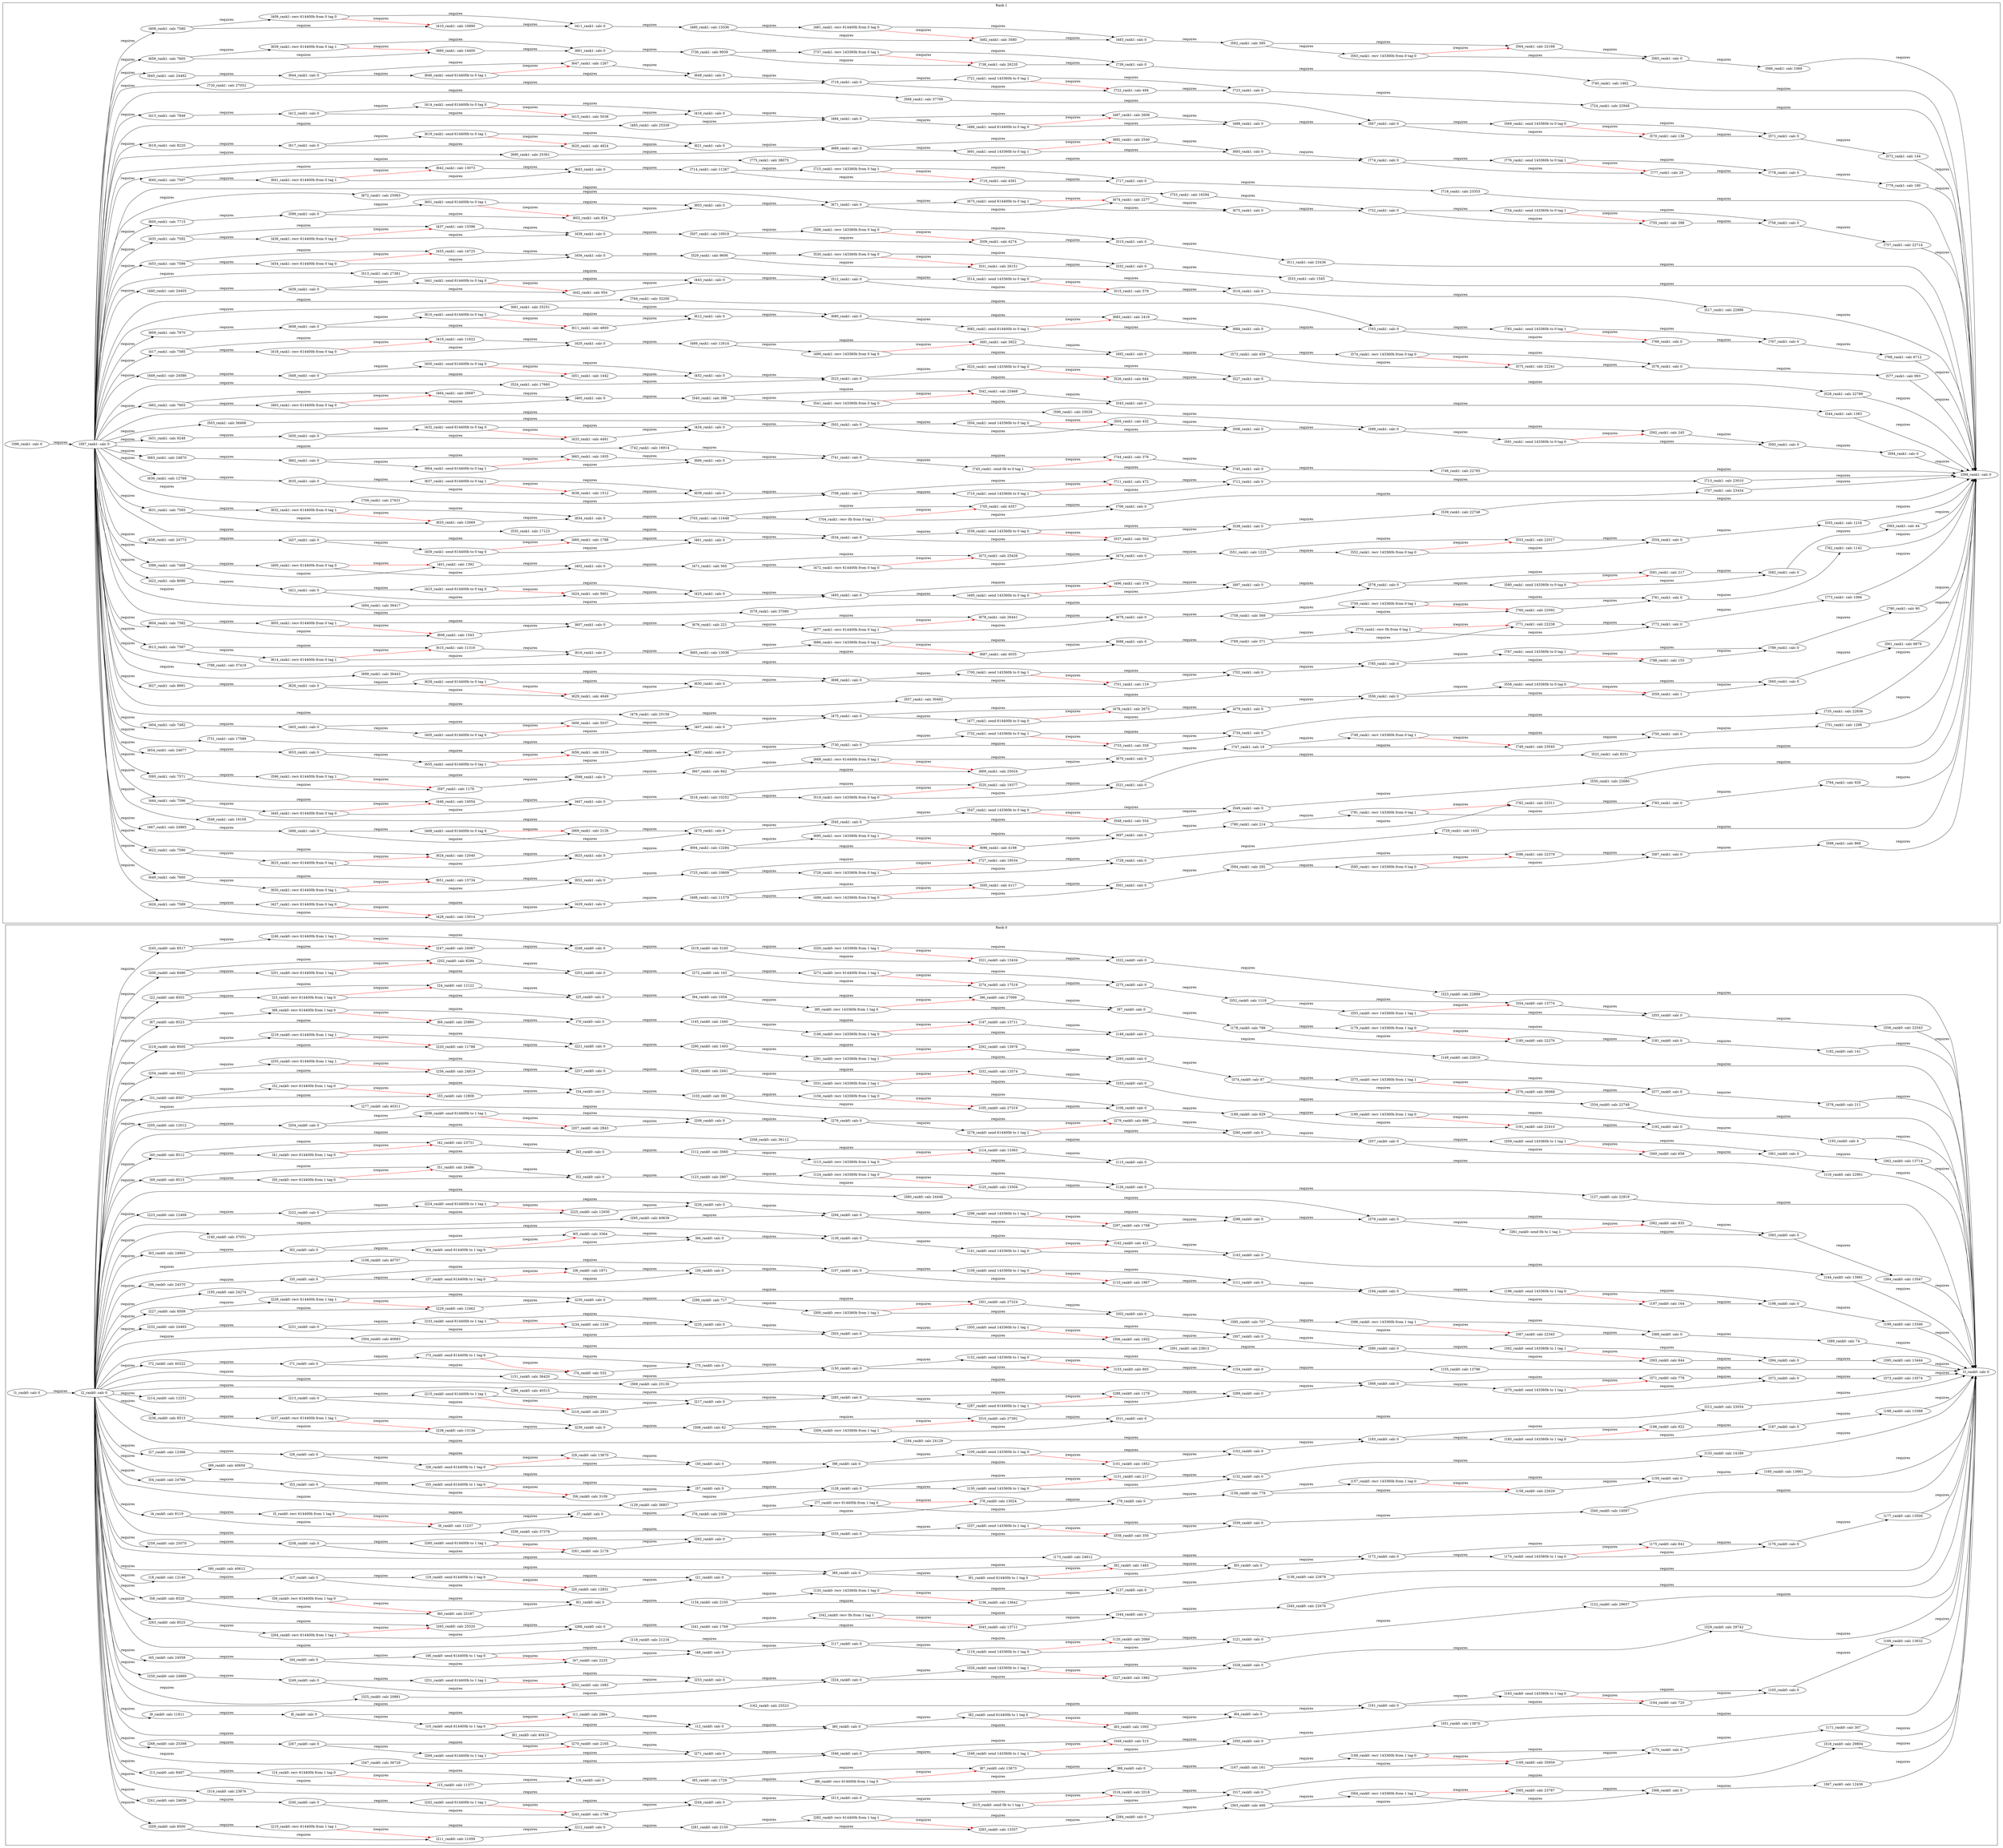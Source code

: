 digraph G {
    rankdir=LR;
    subgraph "cluster_rank_0" {
        label = "Rank 0";
        "l1_rank0: calc 0";
        "l238_rank0: calc 13134";
        "l199_rank0: calc 13346";
        "l88_rank0: calc 0";
        "l138_rank0: calc 22678";
        "l250_rank0: calc 24869";
        "l131_rank0: calc 217";
        "l295_rank0: calc 40639";
        "l339_rank0: calc 0";
        "l197_rank0: calc 164";
        "l209_rank0: calc 8500";
        "l192_rank0: calc 0";
        "l239_rank0: calc 0";
        "l38_rank0: calc 1871";
        "l378_rank0: calc 211";
        "l214_rank0: calc 12251";
        "l36_rank0: calc 24370";
        "l37_rank0: send 614400b to 1 tag 0";
        "l90_rank0: calc 40612";
        "l297_rank0: calc 1768";
        "l71_rank0: calc 0";
        "l207_rank0: calc 2843";
        "l373_rank0: calc 13574";
        "l318_rank0: calc 29804";
        "l331_rank0: recv 143360b from 1 tag 1";
        "l109_rank0: send 143360b to 1 tag 0";
        "l56_rank0: calc 3109";
        "l357_rank0: calc 0";
        "l161_rank0: calc 0";
        "l45_rank0: calc 24558";
        "l183_rank0: calc 0";
        "l194_rank0: calc 0";
        "l388_rank0: calc 0";
        "l73_rank0: send 614400b to 1 tag 0";
        "l242_rank0: send 614400b to 1 tag 1";
        "l349_rank0: calc 515";
        "l355_rank0: calc 0";
        "l35_rank0: calc 0";
        "l146_rank0: recv 143360b from 1 tag 0";
        "l385_rank0: calc 707";
        "l260_rank0: send 614400b to 1 tag 1";
        "l298_rank0: calc 0";
        "l293_rank0: calc 0";
        "l268_rank0: calc 25398";
        "l362_rank0: calc 13714";
        "l394_rank0: calc 0";
        "l66_rank0: calc 0";
        "l327_rank0: calc 1982";
        "l125_rank0: calc 13504";
        "l178_rank0: calc 799";
        "l65_rank0: calc 3364";
        "l179_rank0: recv 143360b from 1 tag 0";
        "l375_rank0: recv 143360b from 1 tag 1";
        "l302_rank0: calc 0";
        "l367_rank0: calc 12436";
        "l299_rank0: calc 717";
        "l333_rank0: calc 0";
        "l164_rank0: calc 720";
        "l211_rank0: calc 11059";
        "l300_rank0: recv 143360b from 1 tag 1";
        "l26_rank0: calc 0";
        "l341_rank0: calc 1769";
        "l313_rank0: calc 0";
        "l33_rank0: calc 12808";
        "l110_rank0: calc 1967";
        "l180_rank0: calc 22276";
        "l314_rank0: calc 23676";
        "l23_rank0: recv 614400b from 1 tag 0";
        "l258_rank0: calc 0";
        "l361_rank0: calc 0";
        "l159_rank0: calc 0";
        "l142_rank0: calc 421";
        "l80_rank0: calc 0";
        "l241_rank0: calc 24656";
        "l162_rank0: calc 25523";
        "l219_rank0: recv 614400b from 1 tag 1";
        "l13_rank0: calc 8497";
        "l360_rank0: calc 658";
        "l289_rank0: calc 0";
        "l59_rank0: recv 614400b from 1 tag 0";
        "l278_rank0: send 614400b to 1 tag 1";
        "l342_rank0: recv 0b from 1 tag 1";
        "l168_rank0: recv 143360b from 1 tag 0";
        "l141_rank0: send 143360b to 1 tag 0";
        "l184_rank0: calc 24129";
        "l81_rank0: calc 40410";
        "l323_rank0: calc 22889";
        "l171_rank0: calc 307";
        "l173_rank0: calc 24812";
        "l247_rank0: calc 24067";
        "l54_rank0: calc 24766";
        "l353_rank0: recv 143360b from 1 tag 1";
        "l105_rank0: calc 27319";
        "l69_rank0: calc 25860";
        "l185_rank0: send 143360b to 1 tag 0";
        "l117_rank0: calc 0";
        "l25_rank0: calc 0";
        "l246_rank0: recv 614400b from 1 tag 1";
        "l152_rank0: send 143360b to 1 tag 0";
        "l296_rank0: send 143360b to 1 tag 1";
        "l389_rank0: calc 74";
        "l383_rank0: calc 0";
        "l365_rank0: calc 23787";
        "l291_rank0: recv 143360b from 1 tag 1";
        "l334_rank0: calc 22748";
        "l347_rank0: calc 36729";
        "l42_rank0: calc 23731";
        "l305_rank0: send 143360b to 1 tag 1";
        "l335_rank0: calc 0";
        "l220_rank0: calc 11788";
        "l273_rank0: recv 614400b from 1 tag 1";
        "l379_rank0: calc 0";
        "l315_rank0: send 0b to 1 tag 1";
        "l285_rank0: calc 0";
        "l2_rank0: calc 0";
        "l237_rank0: recv 614400b from 1 tag 1";
        "l44_rank0: calc 0";
        "l198_rank0: calc 0";
        "l310_rank0: calc 27391";
        "l9_rank0: calc 11811";
        "l263_rank0: calc 8525";
        "l82_rank0: send 614400b to 1 tag 0";
        "l21_rank0: calc 0";
        "l274_rank0: calc 17519";
        "l52_rank0: calc 0";
        "l225_rank0: calc 12930";
        "l229_rank0: calc 12462";
        "l283_rank0: calc 13357";
        "l157_rank0: recv 143360b from 1 tag 0";
        "l75_rank0: calc 0";
        "l264_rank0: recv 614400b from 1 tag 1";
        "l151_rank0: calc 36420";
        "l135_rank0: recv 143360b from 1 tag 0";
        "l204_rank0: calc 0";
        "l215_rank0: send 614400b to 1 tag 1";
        "l89_rank0: calc 0";
        "l312_rank0: calc 23034";
        "l130_rank0: send 143360b to 1 tag 0";
        "l58_rank0: calc 8520";
        "l53_rank0: calc 0";
        "l112_rank0: calc 3560";
        "l261_rank0: calc 2178";
        "l63_rank0: calc 24965";
        "l330_rank0: calc 2441";
        "l5_rank0: recv 614400b from 1 tag 0";
        "l70_rank0: calc 0";
        "l19_rank0: send 614400b to 1 tag 0";
        "l46_rank0: send 614400b to 1 tag 0";
        "l170_rank0: calc 0";
        "l3_rank0: calc 0";
        "l332_rank0: calc 13574";
        "l176_rank0: calc 0";
        "l181_rank0: calc 0";
        "l282_rank0: recv 614400b from 1 tag 1";
        "l97_rank0: calc 0";
        "l320_rank0: recv 143360b from 1 tag 1";
        "l336_rank0: calc 37378";
        "l325_rank0: calc 20881";
        "l47_rank0: calc 2225";
        "l259_rank0: calc 25070";
        "l4_rank0: calc 8119";
        "l158_rank0: calc 22629";
        "l205_rank0: calc 12012";
        "l153_rank0: calc 605";
        "l115_rank0: calc 0";
        "l132_rank0: calc 0";
        "l95_rank0: recv 143360b from 1 tag 0";
        "l255_rank0: recv 614400b from 1 tag 1";
        "l337_rank0: send 143360b to 1 tag 1";
        "l210_rank0: recv 614400b from 1 tag 1";
        "l284_rank0: calc 0";
        "l148_rank0: calc 0";
        "l39_rank0: calc 0";
        "l118_rank0: calc 21216";
        "l128_rank0: calc 0";
        "l208_rank0: calc 0";
        "l271_rank0: calc 0";
        "l228_rank0: recv 614400b from 1 tag 1";
        "l116_rank0: calc 22961";
        "l265_rank0: calc 25520";
        "l391_rank0: calc 23813";
        "l99_rank0: calc 40659";
        "l381_rank0: send 0b to 1 tag 1";
        "l321_rank0: calc 13434";
        "l203_rank0: calc 0";
        "l368_rank0: calc 0";
        "l41_rank0: recv 614400b from 1 tag 0";
        "l275_rank0: calc 0";
        "l155_rank0: calc 13796";
        "l343_rank0: calc 13711";
        "l57_rank0: calc 0";
        "l92_rank0: calc 1483";
        "l96_rank0: calc 27099";
        "l304_rank0: calc 40683";
        "l79_rank0: calc 0";
        "l236_rank0: calc 8513";
        "l390_rank0: calc 0";
        "l212_rank0: calc 0";
        "l150_rank0: calc 0";
        "l182_rank0: calc 141";
        "l126_rank0: calc 0";
        "l51_rank0: calc 24486";
        "l352_rank0: calc 1118";
        "l369_rank0: calc 25130";
        "l7_rank0: calc 0";
        "l292_rank0: calc 13976";
        "l244_rank0: calc 0";
        "l172_rank0: calc 0";
        "l134_rank0: calc 2105";
        "l227_rank0: calc 8509";
        "l346_rank0: calc 0";
        "l249_rank0: calc 0";
        "l324_rank0: calc 0";
        "l309_rank0: recv 143360b from 1 tag 1";
        "l64_rank0: send 614400b to 1 tag 0";
        "l281_rank0: calc 2150";
        "l370_rank0: send 143360b to 1 tag 1";
        "l191_rank0: calc 22410";
        "l43_rank0: calc 0";
        "l34_rank0: calc 0";
        "l384_rank0: calc 13547";
        "l77_rank0: recv 614400b from 1 tag 0";
        "l68_rank0: recv 614400b from 1 tag 0";
        "l213_rank0: calc 0";
        "l50_rank0: recv 614400b from 1 tag 0";
        "l322_rank0: calc 0";
        "l49_rank0: calc 8515";
        "l276_rank0: calc 0";
        "l326_rank0: send 143360b to 1 tag 1";
        "l163_rank0: send 143360b to 1 tag 0";
        "l177_rank0: calc 13500";
        "l354_rank0: calc 13774";
        "l100_rank0: send 143360b to 1 tag 0";
        "l129_rank0: calc 36857";
        "l165_rank0: calc 0";
        "l269_rank0: send 614400b to 1 tag 1";
        "l270_rank0: calc 2165";
        "l376_rank0: calc 36068";
        "l55_rank0: send 614400b to 1 tag 0";
        "l20_rank0: calc 12931";
        "l386_rank0: recv 143360b from 1 tag 1";
        "l196_rank0: send 143360b to 1 tag 0";
        "l232_rank0: calc 24465";
        "l189_rank0: calc 629";
        "l395_rank0: calc 13444";
        "l280_rank0: calc 0";
        "l193_rank0: calc 4";
        "l154_rank0: calc 0";
        "l28_rank0: send 614400b to 1 tag 0";
        "l106_rank0: calc 0";
        "l287_rank0: send 614400b to 1 tag 1";
        "l101_rank0: calc 1852";
        "l231_rank0: calc 0";
        "l136_rank0: calc 13642";
        "l40_rank0: calc 8512";
        "l279_rank0: calc 886";
        "l187_rank0: calc 0";
        "l201_rank0: recv 614400b from 1 tag 1";
        "l387_rank0: calc 22345";
        "l123_rank0: calc 2807";
        "l30_rank0: calc 0";
        "l147_rank0: calc 13711";
        "l195_rank0: calc 24274";
        "l338_rank0: calc 350";
        "l31_rank0: calc 8507";
        "l190_rank0: recv 143360b from 1 tag 0";
        "l12_rank0: calc 0";
        "l319_rank0: calc 3145";
        "l98_rank0: calc 0";
        "l377_rank0: calc 0";
        "l251_rank0: send 614400b to 1 tag 1";
        "l254_rank0: calc 8521";
        "l311_rank0: calc 0";
        "l235_rank0: calc 0";
        "l288_rank0: calc 1279";
        "l348_rank0: send 143360b to 1 tag 1";
        "l107_rank0: calc 0";
        "l202_rank0: calc 8294";
        "l243_rank0: calc 1798";
        "l145_rank0: calc 1440";
        "l111_rank0: calc 0";
        "l72_rank0: calc 40222";
        "l266_rank0: calc 0";
        "l103_rank0: calc 383";
        "l174_rank0: send 143360b to 1 tag 0";
        "l18_rank0: calc 12140";
        "l233_rank0: send 614400b to 1 tag 1";
        "l11_rank0: calc 2864";
        "l114_rank0: calc 13363";
        "l218_rank0: calc 8505";
        "l272_rank0: calc 163";
        "l316_rank0: calc 2018";
        "l206_rank0: send 614400b to 1 tag 1";
        "l277_rank0: calc 40311";
        "l113_rank0: recv 143360b from 1 tag 0";
        "l234_rank0: calc 1339";
        "l340_rank0: calc 14097";
        "l60_rank0: calc 25187";
        "l133_rank0: calc 14189";
        "l143_rank0: calc 0";
        "l223_rank0: calc 12468";
        "l372_rank0: calc 0";
        "l144_rank0: calc 13981";
        "l186_rank0: calc 922";
        "l374_rank0: calc 87";
        "l140_rank0: calc 37051";
        "l350_rank0: calc 0";
        "l286_rank0: calc 40515";
        "l93_rank0: calc 0";
        "l78_rank0: calc 13024";
        "l85_rank0: calc 1729";
        "l86_rank0: recv 614400b from 1 tag 0";
        "l91_rank0: send 614400b to 1 tag 0";
        "l8_rank0: calc 0";
        "l267_rank0: calc 0";
        "l24_rank0: calc 12122";
        "l358_rank0: calc 36112";
        "l27_rank0: calc 12366";
        "l76_rank0: calc 2500";
        "l169_rank0: calc 35959";
        "l124_rank0: recv 143360b from 1 tag 0";
        "l351_rank0: calc 13870";
        "l83_rank0: calc 1093";
        "l303_rank0: calc 0";
        "l345_rank0: calc 22676";
        "l14_rank0: recv 614400b from 1 tag 0";
        "l175_rank0: calc 842";
        "l149_rank0: calc 22610";
        "l87_rank0: calc 13673";
        "l67_rank0: calc 8523";
        "l127_rank0: calc 22819";
        "l256_rank0: calc 24819";
        "l356_rank0: calc 22543";
        "l166_rank0: calc 13632";
        "l61_rank0: calc 0";
        "l252_rank0: calc 1683";
        "l301_rank0: calc 27224";
        "l29_rank0: calc 13670";
        "l382_rank0: calc 835";
        "l226_rank0: calc 0";
        "l217_rank0: calc 0";
        "l216_rank0: calc 2831";
        "l22_rank0: calc 8503";
        "l359_rank0: send 143360b to 1 tag 1";
        "l224_rank0: send 614400b to 1 tag 1";
        "l363_rank0: calc 466";
        "l290_rank0: calc 1403";
        "l380_rank0: calc 24446";
        "l121_rank0: calc 0";
        "l137_rank0: calc 0";
        "l253_rank0: calc 0";
        "l240_rank0: calc 0";
        "l32_rank0: recv 614400b from 1 tag 0";
        "l366_rank0: calc 0";
        "l48_rank0: calc 0";
        "l15_rank0: calc 11377";
        "l122_rank0: calc 29657";
        "l156_rank0: calc 779";
        "l17_rank0: calc 0";
        "l84_rank0: calc 0";
        "l200_rank0: calc 8486";
        "l10_rank0: send 614400b to 1 tag 0";
        "l392_rank0: send 143360b to 1 tag 1";
        "l344_rank0: calc 0";
        "l328_rank0: calc 0";
        "l245_rank0: calc 8517";
        "l262_rank0: calc 0";
        "l62_rank0: calc 0";
        "l294_rank0: calc 0";
        "l221_rank0: calc 0";
        "l119_rank0: send 143360b to 1 tag 0";
        "l393_rank0: calc 844";
        "l74_rank0: calc 532";
        "l222_rank0: calc 0";
        "l306_rank0: calc 1932";
        "l120_rank0: calc 2069";
        "l317_rank0: calc 0";
        "l102_rank0: calc 0";
        "l94_rank0: calc 1054";
        "l257_rank0: calc 0";
        "l329_rank0: calc 29742";
        "l160_rank0: calc 13661";
        "l139_rank0: calc 0";
        "l371_rank0: calc 778";
        "l6_rank0: calc 11237";
        "l167_rank0: calc 161";
        "l248_rank0: calc 0";
        "l364_rank0: recv 143360b from 1 tag 1";
        "l307_rank0: calc 0";
        "l16_rank0: calc 0";
        "l230_rank0: calc 0";
        "l308_rank0: calc 62";
        "l104_rank0: recv 143360b from 1 tag 0";
        "l108_rank0: calc 40707";
        "l188_rank0: calc 13388";
        "l1_rank0: calc 0" -> "l2_rank0: calc 0" [label="requires", color="black"];
        "l2_rank0: calc 0" -> "l4_rank0: calc 8119" [label="requires", color="black"];
        "l4_rank0: calc 8119" -> "l5_rank0: recv 614400b from 1 tag 0" [label="requires", color="black"];
        "l4_rank0: calc 8119" -> "l6_rank0: calc 11237" [label="requires", color="black"];
        "l5_rank0: recv 614400b from 1 tag 0" -> "l6_rank0: calc 11237" [label="irequires", color="red"];
        "l6_rank0: calc 11237" -> "l7_rank0: calc 0" [label="requires", color="black"];
        "l5_rank0: recv 614400b from 1 tag 0" -> "l7_rank0: calc 0" [label="requires", color="black"];
        "l2_rank0: calc 0" -> "l9_rank0: calc 11811" [label="requires", color="black"];
        "l9_rank0: calc 11811" -> "l8_rank0: calc 0" [label="requires", color="black"];
        "l8_rank0: calc 0" -> "l10_rank0: send 614400b to 1 tag 0" [label="requires", color="black"];
        "l8_rank0: calc 0" -> "l11_rank0: calc 2864" [label="requires", color="black"];
        "l10_rank0: send 614400b to 1 tag 0" -> "l11_rank0: calc 2864" [label="irequires", color="red"];
        "l11_rank0: calc 2864" -> "l12_rank0: calc 0" [label="requires", color="black"];
        "l10_rank0: send 614400b to 1 tag 0" -> "l12_rank0: calc 0" [label="requires", color="black"];
        "l2_rank0: calc 0" -> "l13_rank0: calc 8497" [label="requires", color="black"];
        "l13_rank0: calc 8497" -> "l14_rank0: recv 614400b from 1 tag 0" [label="requires", color="black"];
        "l13_rank0: calc 8497" -> "l15_rank0: calc 11377" [label="requires", color="black"];
        "l14_rank0: recv 614400b from 1 tag 0" -> "l15_rank0: calc 11377" [label="irequires", color="red"];
        "l15_rank0: calc 11377" -> "l16_rank0: calc 0" [label="requires", color="black"];
        "l14_rank0: recv 614400b from 1 tag 0" -> "l16_rank0: calc 0" [label="requires", color="black"];
        "l2_rank0: calc 0" -> "l18_rank0: calc 12140" [label="requires", color="black"];
        "l18_rank0: calc 12140" -> "l17_rank0: calc 0" [label="requires", color="black"];
        "l17_rank0: calc 0" -> "l19_rank0: send 614400b to 1 tag 0" [label="requires", color="black"];
        "l17_rank0: calc 0" -> "l20_rank0: calc 12931" [label="requires", color="black"];
        "l19_rank0: send 614400b to 1 tag 0" -> "l20_rank0: calc 12931" [label="irequires", color="red"];
        "l20_rank0: calc 12931" -> "l21_rank0: calc 0" [label="requires", color="black"];
        "l19_rank0: send 614400b to 1 tag 0" -> "l21_rank0: calc 0" [label="requires", color="black"];
        "l2_rank0: calc 0" -> "l22_rank0: calc 8503" [label="requires", color="black"];
        "l22_rank0: calc 8503" -> "l23_rank0: recv 614400b from 1 tag 0" [label="requires", color="black"];
        "l22_rank0: calc 8503" -> "l24_rank0: calc 12122" [label="requires", color="black"];
        "l23_rank0: recv 614400b from 1 tag 0" -> "l24_rank0: calc 12122" [label="irequires", color="red"];
        "l24_rank0: calc 12122" -> "l25_rank0: calc 0" [label="requires", color="black"];
        "l23_rank0: recv 614400b from 1 tag 0" -> "l25_rank0: calc 0" [label="requires", color="black"];
        "l2_rank0: calc 0" -> "l27_rank0: calc 12366" [label="requires", color="black"];
        "l27_rank0: calc 12366" -> "l26_rank0: calc 0" [label="requires", color="black"];
        "l26_rank0: calc 0" -> "l28_rank0: send 614400b to 1 tag 0" [label="requires", color="black"];
        "l26_rank0: calc 0" -> "l29_rank0: calc 13670" [label="requires", color="black"];
        "l28_rank0: send 614400b to 1 tag 0" -> "l29_rank0: calc 13670" [label="irequires", color="red"];
        "l29_rank0: calc 13670" -> "l30_rank0: calc 0" [label="requires", color="black"];
        "l28_rank0: send 614400b to 1 tag 0" -> "l30_rank0: calc 0" [label="requires", color="black"];
        "l2_rank0: calc 0" -> "l31_rank0: calc 8507" [label="requires", color="black"];
        "l31_rank0: calc 8507" -> "l32_rank0: recv 614400b from 1 tag 0" [label="requires", color="black"];
        "l31_rank0: calc 8507" -> "l33_rank0: calc 12808" [label="requires", color="black"];
        "l32_rank0: recv 614400b from 1 tag 0" -> "l33_rank0: calc 12808" [label="irequires", color="red"];
        "l33_rank0: calc 12808" -> "l34_rank0: calc 0" [label="requires", color="black"];
        "l32_rank0: recv 614400b from 1 tag 0" -> "l34_rank0: calc 0" [label="requires", color="black"];
        "l2_rank0: calc 0" -> "l36_rank0: calc 24370" [label="requires", color="black"];
        "l36_rank0: calc 24370" -> "l35_rank0: calc 0" [label="requires", color="black"];
        "l35_rank0: calc 0" -> "l37_rank0: send 614400b to 1 tag 0" [label="requires", color="black"];
        "l35_rank0: calc 0" -> "l38_rank0: calc 1871" [label="requires", color="black"];
        "l37_rank0: send 614400b to 1 tag 0" -> "l38_rank0: calc 1871" [label="irequires", color="red"];
        "l38_rank0: calc 1871" -> "l39_rank0: calc 0" [label="requires", color="black"];
        "l37_rank0: send 614400b to 1 tag 0" -> "l39_rank0: calc 0" [label="requires", color="black"];
        "l2_rank0: calc 0" -> "l40_rank0: calc 8512" [label="requires", color="black"];
        "l40_rank0: calc 8512" -> "l41_rank0: recv 614400b from 1 tag 0" [label="requires", color="black"];
        "l40_rank0: calc 8512" -> "l42_rank0: calc 23731" [label="requires", color="black"];
        "l41_rank0: recv 614400b from 1 tag 0" -> "l42_rank0: calc 23731" [label="irequires", color="red"];
        "l42_rank0: calc 23731" -> "l43_rank0: calc 0" [label="requires", color="black"];
        "l41_rank0: recv 614400b from 1 tag 0" -> "l43_rank0: calc 0" [label="requires", color="black"];
        "l2_rank0: calc 0" -> "l45_rank0: calc 24558" [label="requires", color="black"];
        "l45_rank0: calc 24558" -> "l44_rank0: calc 0" [label="requires", color="black"];
        "l44_rank0: calc 0" -> "l46_rank0: send 614400b to 1 tag 0" [label="requires", color="black"];
        "l44_rank0: calc 0" -> "l47_rank0: calc 2225" [label="requires", color="black"];
        "l46_rank0: send 614400b to 1 tag 0" -> "l47_rank0: calc 2225" [label="irequires", color="red"];
        "l47_rank0: calc 2225" -> "l48_rank0: calc 0" [label="requires", color="black"];
        "l46_rank0: send 614400b to 1 tag 0" -> "l48_rank0: calc 0" [label="requires", color="black"];
        "l2_rank0: calc 0" -> "l49_rank0: calc 8515" [label="requires", color="black"];
        "l49_rank0: calc 8515" -> "l50_rank0: recv 614400b from 1 tag 0" [label="requires", color="black"];
        "l49_rank0: calc 8515" -> "l51_rank0: calc 24486" [label="requires", color="black"];
        "l50_rank0: recv 614400b from 1 tag 0" -> "l51_rank0: calc 24486" [label="irequires", color="red"];
        "l51_rank0: calc 24486" -> "l52_rank0: calc 0" [label="requires", color="black"];
        "l50_rank0: recv 614400b from 1 tag 0" -> "l52_rank0: calc 0" [label="requires", color="black"];
        "l2_rank0: calc 0" -> "l54_rank0: calc 24766" [label="requires", color="black"];
        "l54_rank0: calc 24766" -> "l53_rank0: calc 0" [label="requires", color="black"];
        "l53_rank0: calc 0" -> "l55_rank0: send 614400b to 1 tag 0" [label="requires", color="black"];
        "l53_rank0: calc 0" -> "l56_rank0: calc 3109" [label="requires", color="black"];
        "l55_rank0: send 614400b to 1 tag 0" -> "l56_rank0: calc 3109" [label="irequires", color="red"];
        "l56_rank0: calc 3109" -> "l57_rank0: calc 0" [label="requires", color="black"];
        "l55_rank0: send 614400b to 1 tag 0" -> "l57_rank0: calc 0" [label="requires", color="black"];
        "l2_rank0: calc 0" -> "l58_rank0: calc 8520" [label="requires", color="black"];
        "l58_rank0: calc 8520" -> "l59_rank0: recv 614400b from 1 tag 0" [label="requires", color="black"];
        "l58_rank0: calc 8520" -> "l60_rank0: calc 25187" [label="requires", color="black"];
        "l59_rank0: recv 614400b from 1 tag 0" -> "l60_rank0: calc 25187" [label="irequires", color="red"];
        "l60_rank0: calc 25187" -> "l61_rank0: calc 0" [label="requires", color="black"];
        "l59_rank0: recv 614400b from 1 tag 0" -> "l61_rank0: calc 0" [label="requires", color="black"];
        "l2_rank0: calc 0" -> "l63_rank0: calc 24965" [label="requires", color="black"];
        "l63_rank0: calc 24965" -> "l62_rank0: calc 0" [label="requires", color="black"];
        "l62_rank0: calc 0" -> "l64_rank0: send 614400b to 1 tag 0" [label="requires", color="black"];
        "l62_rank0: calc 0" -> "l65_rank0: calc 3364" [label="requires", color="black"];
        "l64_rank0: send 614400b to 1 tag 0" -> "l65_rank0: calc 3364" [label="irequires", color="red"];
        "l65_rank0: calc 3364" -> "l66_rank0: calc 0" [label="requires", color="black"];
        "l64_rank0: send 614400b to 1 tag 0" -> "l66_rank0: calc 0" [label="requires", color="black"];
        "l2_rank0: calc 0" -> "l67_rank0: calc 8523" [label="requires", color="black"];
        "l67_rank0: calc 8523" -> "l68_rank0: recv 614400b from 1 tag 0" [label="requires", color="black"];
        "l67_rank0: calc 8523" -> "l69_rank0: calc 25860" [label="requires", color="black"];
        "l68_rank0: recv 614400b from 1 tag 0" -> "l69_rank0: calc 25860" [label="irequires", color="red"];
        "l69_rank0: calc 25860" -> "l70_rank0: calc 0" [label="requires", color="black"];
        "l68_rank0: recv 614400b from 1 tag 0" -> "l70_rank0: calc 0" [label="requires", color="black"];
        "l2_rank0: calc 0" -> "l72_rank0: calc 40222" [label="requires", color="black"];
        "l72_rank0: calc 40222" -> "l71_rank0: calc 0" [label="requires", color="black"];
        "l71_rank0: calc 0" -> "l73_rank0: send 614400b to 1 tag 0" [label="requires", color="black"];
        "l71_rank0: calc 0" -> "l74_rank0: calc 532" [label="requires", color="black"];
        "l73_rank0: send 614400b to 1 tag 0" -> "l74_rank0: calc 532" [label="irequires", color="red"];
        "l74_rank0: calc 532" -> "l75_rank0: calc 0" [label="requires", color="black"];
        "l73_rank0: send 614400b to 1 tag 0" -> "l75_rank0: calc 0" [label="requires", color="black"];
        "l7_rank0: calc 0" -> "l76_rank0: calc 2500" [label="requires", color="black"];
        "l76_rank0: calc 2500" -> "l77_rank0: recv 614400b from 1 tag 0" [label="requires", color="black"];
        "l76_rank0: calc 2500" -> "l78_rank0: calc 13024" [label="requires", color="black"];
        "l77_rank0: recv 614400b from 1 tag 0" -> "l78_rank0: calc 13024" [label="irequires", color="red"];
        "l78_rank0: calc 13024" -> "l79_rank0: calc 0" [label="requires", color="black"];
        "l77_rank0: recv 614400b from 1 tag 0" -> "l79_rank0: calc 0" [label="requires", color="black"];
        "l2_rank0: calc 0" -> "l81_rank0: calc 40410" [label="requires", color="black"];
        "l81_rank0: calc 40410" -> "l80_rank0: calc 0" [label="requires", color="black"];
        "l12_rank0: calc 0" -> "l80_rank0: calc 0" [label="requires", color="black"];
        "l80_rank0: calc 0" -> "l82_rank0: send 614400b to 1 tag 0" [label="requires", color="black"];
        "l80_rank0: calc 0" -> "l83_rank0: calc 1093" [label="requires", color="black"];
        "l82_rank0: send 614400b to 1 tag 0" -> "l83_rank0: calc 1093" [label="irequires", color="red"];
        "l83_rank0: calc 1093" -> "l84_rank0: calc 0" [label="requires", color="black"];
        "l82_rank0: send 614400b to 1 tag 0" -> "l84_rank0: calc 0" [label="requires", color="black"];
        "l16_rank0: calc 0" -> "l85_rank0: calc 1729" [label="requires", color="black"];
        "l85_rank0: calc 1729" -> "l86_rank0: recv 614400b from 1 tag 0" [label="requires", color="black"];
        "l85_rank0: calc 1729" -> "l87_rank0: calc 13673" [label="requires", color="black"];
        "l86_rank0: recv 614400b from 1 tag 0" -> "l87_rank0: calc 13673" [label="irequires", color="red"];
        "l87_rank0: calc 13673" -> "l88_rank0: calc 0" [label="requires", color="black"];
        "l86_rank0: recv 614400b from 1 tag 0" -> "l88_rank0: calc 0" [label="requires", color="black"];
        "l2_rank0: calc 0" -> "l90_rank0: calc 40612" [label="requires", color="black"];
        "l90_rank0: calc 40612" -> "l89_rank0: calc 0" [label="requires", color="black"];
        "l21_rank0: calc 0" -> "l89_rank0: calc 0" [label="requires", color="black"];
        "l89_rank0: calc 0" -> "l91_rank0: send 614400b to 1 tag 0" [label="requires", color="black"];
        "l89_rank0: calc 0" -> "l92_rank0: calc 1483" [label="requires", color="black"];
        "l91_rank0: send 614400b to 1 tag 0" -> "l92_rank0: calc 1483" [label="irequires", color="red"];
        "l92_rank0: calc 1483" -> "l93_rank0: calc 0" [label="requires", color="black"];
        "l91_rank0: send 614400b to 1 tag 0" -> "l93_rank0: calc 0" [label="requires", color="black"];
        "l25_rank0: calc 0" -> "l94_rank0: calc 1054" [label="requires", color="black"];
        "l94_rank0: calc 1054" -> "l95_rank0: recv 143360b from 1 tag 0" [label="requires", color="black"];
        "l94_rank0: calc 1054" -> "l96_rank0: calc 27099" [label="requires", color="black"];
        "l95_rank0: recv 143360b from 1 tag 0" -> "l96_rank0: calc 27099" [label="irequires", color="red"];
        "l96_rank0: calc 27099" -> "l97_rank0: calc 0" [label="requires", color="black"];
        "l95_rank0: recv 143360b from 1 tag 0" -> "l97_rank0: calc 0" [label="requires", color="black"];
        "l2_rank0: calc 0" -> "l99_rank0: calc 40659" [label="requires", color="black"];
        "l99_rank0: calc 40659" -> "l98_rank0: calc 0" [label="requires", color="black"];
        "l30_rank0: calc 0" -> "l98_rank0: calc 0" [label="requires", color="black"];
        "l98_rank0: calc 0" -> "l100_rank0: send 143360b to 1 tag 0" [label="requires", color="black"];
        "l98_rank0: calc 0" -> "l101_rank0: calc 1852" [label="requires", color="black"];
        "l100_rank0: send 143360b to 1 tag 0" -> "l101_rank0: calc 1852" [label="irequires", color="red"];
        "l101_rank0: calc 1852" -> "l102_rank0: calc 0" [label="requires", color="black"];
        "l100_rank0: send 143360b to 1 tag 0" -> "l102_rank0: calc 0" [label="requires", color="black"];
        "l34_rank0: calc 0" -> "l103_rank0: calc 383" [label="requires", color="black"];
        "l103_rank0: calc 383" -> "l104_rank0: recv 143360b from 1 tag 0" [label="requires", color="black"];
        "l103_rank0: calc 383" -> "l105_rank0: calc 27319" [label="requires", color="black"];
        "l104_rank0: recv 143360b from 1 tag 0" -> "l105_rank0: calc 27319" [label="irequires", color="red"];
        "l105_rank0: calc 27319" -> "l106_rank0: calc 0" [label="requires", color="black"];
        "l104_rank0: recv 143360b from 1 tag 0" -> "l106_rank0: calc 0" [label="requires", color="black"];
        "l2_rank0: calc 0" -> "l108_rank0: calc 40707" [label="requires", color="black"];
        "l108_rank0: calc 40707" -> "l107_rank0: calc 0" [label="requires", color="black"];
        "l39_rank0: calc 0" -> "l107_rank0: calc 0" [label="requires", color="black"];
        "l107_rank0: calc 0" -> "l109_rank0: send 143360b to 1 tag 0" [label="requires", color="black"];
        "l107_rank0: calc 0" -> "l110_rank0: calc 1967" [label="requires", color="black"];
        "l109_rank0: send 143360b to 1 tag 0" -> "l110_rank0: calc 1967" [label="irequires", color="red"];
        "l110_rank0: calc 1967" -> "l111_rank0: calc 0" [label="requires", color="black"];
        "l109_rank0: send 143360b to 1 tag 0" -> "l111_rank0: calc 0" [label="requires", color="black"];
        "l43_rank0: calc 0" -> "l112_rank0: calc 3560" [label="requires", color="black"];
        "l112_rank0: calc 3560" -> "l113_rank0: recv 143360b from 1 tag 0" [label="requires", color="black"];
        "l112_rank0: calc 3560" -> "l114_rank0: calc 13363" [label="requires", color="black"];
        "l113_rank0: recv 143360b from 1 tag 0" -> "l114_rank0: calc 13363" [label="irequires", color="red"];
        "l114_rank0: calc 13363" -> "l115_rank0: calc 0" [label="requires", color="black"];
        "l113_rank0: recv 143360b from 1 tag 0" -> "l115_rank0: calc 0" [label="requires", color="black"];
        "l115_rank0: calc 0" -> "l116_rank0: calc 22961" [label="requires", color="black"];
        "l116_rank0: calc 22961" -> "l3_rank0: calc 0" [label="requires", color="black"];
        "l2_rank0: calc 0" -> "l118_rank0: calc 21216" [label="requires", color="black"];
        "l118_rank0: calc 21216" -> "l117_rank0: calc 0" [label="requires", color="black"];
        "l48_rank0: calc 0" -> "l117_rank0: calc 0" [label="requires", color="black"];
        "l117_rank0: calc 0" -> "l119_rank0: send 143360b to 1 tag 0" [label="requires", color="black"];
        "l117_rank0: calc 0" -> "l120_rank0: calc 2069" [label="requires", color="black"];
        "l119_rank0: send 143360b to 1 tag 0" -> "l120_rank0: calc 2069" [label="irequires", color="red"];
        "l120_rank0: calc 2069" -> "l121_rank0: calc 0" [label="requires", color="black"];
        "l119_rank0: send 143360b to 1 tag 0" -> "l121_rank0: calc 0" [label="requires", color="black"];
        "l121_rank0: calc 0" -> "l122_rank0: calc 29657" [label="requires", color="black"];
        "l122_rank0: calc 29657" -> "l3_rank0: calc 0" [label="requires", color="black"];
        "l52_rank0: calc 0" -> "l123_rank0: calc 2807" [label="requires", color="black"];
        "l123_rank0: calc 2807" -> "l124_rank0: recv 143360b from 1 tag 0" [label="requires", color="black"];
        "l123_rank0: calc 2807" -> "l125_rank0: calc 13504" [label="requires", color="black"];
        "l124_rank0: recv 143360b from 1 tag 0" -> "l125_rank0: calc 13504" [label="irequires", color="red"];
        "l125_rank0: calc 13504" -> "l126_rank0: calc 0" [label="requires", color="black"];
        "l124_rank0: recv 143360b from 1 tag 0" -> "l126_rank0: calc 0" [label="requires", color="black"];
        "l126_rank0: calc 0" -> "l127_rank0: calc 22819" [label="requires", color="black"];
        "l127_rank0: calc 22819" -> "l3_rank0: calc 0" [label="requires", color="black"];
        "l2_rank0: calc 0" -> "l129_rank0: calc 36857" [label="requires", color="black"];
        "l129_rank0: calc 36857" -> "l128_rank0: calc 0" [label="requires", color="black"];
        "l57_rank0: calc 0" -> "l128_rank0: calc 0" [label="requires", color="black"];
        "l128_rank0: calc 0" -> "l130_rank0: send 143360b to 1 tag 0" [label="requires", color="black"];
        "l128_rank0: calc 0" -> "l131_rank0: calc 217" [label="requires", color="black"];
        "l130_rank0: send 143360b to 1 tag 0" -> "l131_rank0: calc 217" [label="irequires", color="red"];
        "l131_rank0: calc 217" -> "l132_rank0: calc 0" [label="requires", color="black"];
        "l130_rank0: send 143360b to 1 tag 0" -> "l132_rank0: calc 0" [label="requires", color="black"];
        "l132_rank0: calc 0" -> "l133_rank0: calc 14189" [label="requires", color="black"];
        "l133_rank0: calc 14189" -> "l3_rank0: calc 0" [label="requires", color="black"];
        "l61_rank0: calc 0" -> "l134_rank0: calc 2105" [label="requires", color="black"];
        "l134_rank0: calc 2105" -> "l135_rank0: recv 143360b from 1 tag 0" [label="requires", color="black"];
        "l134_rank0: calc 2105" -> "l136_rank0: calc 13642" [label="requires", color="black"];
        "l135_rank0: recv 143360b from 1 tag 0" -> "l136_rank0: calc 13642" [label="irequires", color="red"];
        "l136_rank0: calc 13642" -> "l137_rank0: calc 0" [label="requires", color="black"];
        "l135_rank0: recv 143360b from 1 tag 0" -> "l137_rank0: calc 0" [label="requires", color="black"];
        "l137_rank0: calc 0" -> "l138_rank0: calc 22678" [label="requires", color="black"];
        "l138_rank0: calc 22678" -> "l3_rank0: calc 0" [label="requires", color="black"];
        "l2_rank0: calc 0" -> "l140_rank0: calc 37051" [label="requires", color="black"];
        "l140_rank0: calc 37051" -> "l139_rank0: calc 0" [label="requires", color="black"];
        "l66_rank0: calc 0" -> "l139_rank0: calc 0" [label="requires", color="black"];
        "l139_rank0: calc 0" -> "l141_rank0: send 143360b to 1 tag 0" [label="requires", color="black"];
        "l139_rank0: calc 0" -> "l142_rank0: calc 421" [label="requires", color="black"];
        "l141_rank0: send 143360b to 1 tag 0" -> "l142_rank0: calc 421" [label="irequires", color="red"];
        "l142_rank0: calc 421" -> "l143_rank0: calc 0" [label="requires", color="black"];
        "l141_rank0: send 143360b to 1 tag 0" -> "l143_rank0: calc 0" [label="requires", color="black"];
        "l143_rank0: calc 0" -> "l144_rank0: calc 13981" [label="requires", color="black"];
        "l144_rank0: calc 13981" -> "l3_rank0: calc 0" [label="requires", color="black"];
        "l70_rank0: calc 0" -> "l145_rank0: calc 1440" [label="requires", color="black"];
        "l145_rank0: calc 1440" -> "l146_rank0: recv 143360b from 1 tag 0" [label="requires", color="black"];
        "l145_rank0: calc 1440" -> "l147_rank0: calc 13711" [label="requires", color="black"];
        "l146_rank0: recv 143360b from 1 tag 0" -> "l147_rank0: calc 13711" [label="irequires", color="red"];
        "l147_rank0: calc 13711" -> "l148_rank0: calc 0" [label="requires", color="black"];
        "l146_rank0: recv 143360b from 1 tag 0" -> "l148_rank0: calc 0" [label="requires", color="black"];
        "l148_rank0: calc 0" -> "l149_rank0: calc 22610" [label="requires", color="black"];
        "l149_rank0: calc 22610" -> "l3_rank0: calc 0" [label="requires", color="black"];
        "l2_rank0: calc 0" -> "l151_rank0: calc 36420" [label="requires", color="black"];
        "l151_rank0: calc 36420" -> "l150_rank0: calc 0" [label="requires", color="black"];
        "l75_rank0: calc 0" -> "l150_rank0: calc 0" [label="requires", color="black"];
        "l150_rank0: calc 0" -> "l152_rank0: send 143360b to 1 tag 0" [label="requires", color="black"];
        "l150_rank0: calc 0" -> "l153_rank0: calc 605" [label="requires", color="black"];
        "l152_rank0: send 143360b to 1 tag 0" -> "l153_rank0: calc 605" [label="irequires", color="red"];
        "l153_rank0: calc 605" -> "l154_rank0: calc 0" [label="requires", color="black"];
        "l152_rank0: send 143360b to 1 tag 0" -> "l154_rank0: calc 0" [label="requires", color="black"];
        "l154_rank0: calc 0" -> "l155_rank0: calc 13796" [label="requires", color="black"];
        "l155_rank0: calc 13796" -> "l3_rank0: calc 0" [label="requires", color="black"];
        "l79_rank0: calc 0" -> "l156_rank0: calc 779" [label="requires", color="black"];
        "l156_rank0: calc 779" -> "l157_rank0: recv 143360b from 1 tag 0" [label="requires", color="black"];
        "l156_rank0: calc 779" -> "l158_rank0: calc 22629" [label="requires", color="black"];
        "l157_rank0: recv 143360b from 1 tag 0" -> "l158_rank0: calc 22629" [label="irequires", color="red"];
        "l158_rank0: calc 22629" -> "l159_rank0: calc 0" [label="requires", color="black"];
        "l157_rank0: recv 143360b from 1 tag 0" -> "l159_rank0: calc 0" [label="requires", color="black"];
        "l159_rank0: calc 0" -> "l160_rank0: calc 13661" [label="requires", color="black"];
        "l160_rank0: calc 13661" -> "l3_rank0: calc 0" [label="requires", color="black"];
        "l2_rank0: calc 0" -> "l162_rank0: calc 25523" [label="requires", color="black"];
        "l162_rank0: calc 25523" -> "l161_rank0: calc 0" [label="requires", color="black"];
        "l84_rank0: calc 0" -> "l161_rank0: calc 0" [label="requires", color="black"];
        "l161_rank0: calc 0" -> "l163_rank0: send 143360b to 1 tag 0" [label="requires", color="black"];
        "l161_rank0: calc 0" -> "l164_rank0: calc 720" [label="requires", color="black"];
        "l163_rank0: send 143360b to 1 tag 0" -> "l164_rank0: calc 720" [label="irequires", color="red"];
        "l164_rank0: calc 720" -> "l165_rank0: calc 0" [label="requires", color="black"];
        "l163_rank0: send 143360b to 1 tag 0" -> "l165_rank0: calc 0" [label="requires", color="black"];
        "l165_rank0: calc 0" -> "l166_rank0: calc 13632" [label="requires", color="black"];
        "l166_rank0: calc 13632" -> "l3_rank0: calc 0" [label="requires", color="black"];
        "l88_rank0: calc 0" -> "l167_rank0: calc 161" [label="requires", color="black"];
        "l167_rank0: calc 161" -> "l168_rank0: recv 143360b from 1 tag 0" [label="requires", color="black"];
        "l167_rank0: calc 161" -> "l169_rank0: calc 35959" [label="requires", color="black"];
        "l168_rank0: recv 143360b from 1 tag 0" -> "l169_rank0: calc 35959" [label="irequires", color="red"];
        "l169_rank0: calc 35959" -> "l170_rank0: calc 0" [label="requires", color="black"];
        "l168_rank0: recv 143360b from 1 tag 0" -> "l170_rank0: calc 0" [label="requires", color="black"];
        "l170_rank0: calc 0" -> "l171_rank0: calc 307" [label="requires", color="black"];
        "l171_rank0: calc 307" -> "l3_rank0: calc 0" [label="requires", color="black"];
        "l2_rank0: calc 0" -> "l173_rank0: calc 24812" [label="requires", color="black"];
        "l173_rank0: calc 24812" -> "l172_rank0: calc 0" [label="requires", color="black"];
        "l93_rank0: calc 0" -> "l172_rank0: calc 0" [label="requires", color="black"];
        "l172_rank0: calc 0" -> "l174_rank0: send 143360b to 1 tag 0" [label="requires", color="black"];
        "l172_rank0: calc 0" -> "l175_rank0: calc 842" [label="requires", color="black"];
        "l174_rank0: send 143360b to 1 tag 0" -> "l175_rank0: calc 842" [label="irequires", color="red"];
        "l175_rank0: calc 842" -> "l176_rank0: calc 0" [label="requires", color="black"];
        "l174_rank0: send 143360b to 1 tag 0" -> "l176_rank0: calc 0" [label="requires", color="black"];
        "l176_rank0: calc 0" -> "l177_rank0: calc 13500" [label="requires", color="black"];
        "l177_rank0: calc 13500" -> "l3_rank0: calc 0" [label="requires", color="black"];
        "l97_rank0: calc 0" -> "l178_rank0: calc 799" [label="requires", color="black"];
        "l178_rank0: calc 799" -> "l179_rank0: recv 143360b from 1 tag 0" [label="requires", color="black"];
        "l178_rank0: calc 799" -> "l180_rank0: calc 22276" [label="requires", color="black"];
        "l179_rank0: recv 143360b from 1 tag 0" -> "l180_rank0: calc 22276" [label="irequires", color="red"];
        "l180_rank0: calc 22276" -> "l181_rank0: calc 0" [label="requires", color="black"];
        "l179_rank0: recv 143360b from 1 tag 0" -> "l181_rank0: calc 0" [label="requires", color="black"];
        "l181_rank0: calc 0" -> "l182_rank0: calc 141" [label="requires", color="black"];
        "l182_rank0: calc 141" -> "l3_rank0: calc 0" [label="requires", color="black"];
        "l2_rank0: calc 0" -> "l184_rank0: calc 24129" [label="requires", color="black"];
        "l184_rank0: calc 24129" -> "l183_rank0: calc 0" [label="requires", color="black"];
        "l102_rank0: calc 0" -> "l183_rank0: calc 0" [label="requires", color="black"];
        "l183_rank0: calc 0" -> "l185_rank0: send 143360b to 1 tag 0" [label="requires", color="black"];
        "l183_rank0: calc 0" -> "l186_rank0: calc 922" [label="requires", color="black"];
        "l185_rank0: send 143360b to 1 tag 0" -> "l186_rank0: calc 922" [label="irequires", color="red"];
        "l186_rank0: calc 922" -> "l187_rank0: calc 0" [label="requires", color="black"];
        "l185_rank0: send 143360b to 1 tag 0" -> "l187_rank0: calc 0" [label="requires", color="black"];
        "l187_rank0: calc 0" -> "l188_rank0: calc 13388" [label="requires", color="black"];
        "l188_rank0: calc 13388" -> "l3_rank0: calc 0" [label="requires", color="black"];
        "l106_rank0: calc 0" -> "l189_rank0: calc 629" [label="requires", color="black"];
        "l189_rank0: calc 629" -> "l190_rank0: recv 143360b from 1 tag 0" [label="requires", color="black"];
        "l189_rank0: calc 629" -> "l191_rank0: calc 22410" [label="requires", color="black"];
        "l190_rank0: recv 143360b from 1 tag 0" -> "l191_rank0: calc 22410" [label="irequires", color="red"];
        "l191_rank0: calc 22410" -> "l192_rank0: calc 0" [label="requires", color="black"];
        "l190_rank0: recv 143360b from 1 tag 0" -> "l192_rank0: calc 0" [label="requires", color="black"];
        "l192_rank0: calc 0" -> "l193_rank0: calc 4" [label="requires", color="black"];
        "l193_rank0: calc 4" -> "l3_rank0: calc 0" [label="requires", color="black"];
        "l2_rank0: calc 0" -> "l195_rank0: calc 24274" [label="requires", color="black"];
        "l195_rank0: calc 24274" -> "l194_rank0: calc 0" [label="requires", color="black"];
        "l111_rank0: calc 0" -> "l194_rank0: calc 0" [label="requires", color="black"];
        "l194_rank0: calc 0" -> "l196_rank0: send 143360b to 1 tag 0" [label="requires", color="black"];
        "l194_rank0: calc 0" -> "l197_rank0: calc 164" [label="requires", color="black"];
        "l196_rank0: send 143360b to 1 tag 0" -> "l197_rank0: calc 164" [label="irequires", color="red"];
        "l197_rank0: calc 164" -> "l198_rank0: calc 0" [label="requires", color="black"];
        "l196_rank0: send 143360b to 1 tag 0" -> "l198_rank0: calc 0" [label="requires", color="black"];
        "l198_rank0: calc 0" -> "l199_rank0: calc 13346" [label="requires", color="black"];
        "l199_rank0: calc 13346" -> "l3_rank0: calc 0" [label="requires", color="black"];
        "l2_rank0: calc 0" -> "l200_rank0: calc 8486" [label="requires", color="black"];
        "l200_rank0: calc 8486" -> "l201_rank0: recv 614400b from 1 tag 1" [label="requires", color="black"];
        "l200_rank0: calc 8486" -> "l202_rank0: calc 8294" [label="requires", color="black"];
        "l201_rank0: recv 614400b from 1 tag 1" -> "l202_rank0: calc 8294" [label="irequires", color="red"];
        "l202_rank0: calc 8294" -> "l203_rank0: calc 0" [label="requires", color="black"];
        "l201_rank0: recv 614400b from 1 tag 1" -> "l203_rank0: calc 0" [label="requires", color="black"];
        "l2_rank0: calc 0" -> "l205_rank0: calc 12012" [label="requires", color="black"];
        "l205_rank0: calc 12012" -> "l204_rank0: calc 0" [label="requires", color="black"];
        "l204_rank0: calc 0" -> "l206_rank0: send 614400b to 1 tag 1" [label="requires", color="black"];
        "l204_rank0: calc 0" -> "l207_rank0: calc 2843" [label="requires", color="black"];
        "l206_rank0: send 614400b to 1 tag 1" -> "l207_rank0: calc 2843" [label="irequires", color="red"];
        "l207_rank0: calc 2843" -> "l208_rank0: calc 0" [label="requires", color="black"];
        "l206_rank0: send 614400b to 1 tag 1" -> "l208_rank0: calc 0" [label="requires", color="black"];
        "l2_rank0: calc 0" -> "l209_rank0: calc 8500" [label="requires", color="black"];
        "l209_rank0: calc 8500" -> "l210_rank0: recv 614400b from 1 tag 1" [label="requires", color="black"];
        "l209_rank0: calc 8500" -> "l211_rank0: calc 11059" [label="requires", color="black"];
        "l210_rank0: recv 614400b from 1 tag 1" -> "l211_rank0: calc 11059" [label="irequires", color="red"];
        "l211_rank0: calc 11059" -> "l212_rank0: calc 0" [label="requires", color="black"];
        "l210_rank0: recv 614400b from 1 tag 1" -> "l212_rank0: calc 0" [label="requires", color="black"];
        "l2_rank0: calc 0" -> "l214_rank0: calc 12251" [label="requires", color="black"];
        "l214_rank0: calc 12251" -> "l213_rank0: calc 0" [label="requires", color="black"];
        "l213_rank0: calc 0" -> "l215_rank0: send 614400b to 1 tag 1" [label="requires", color="black"];
        "l213_rank0: calc 0" -> "l216_rank0: calc 2831" [label="requires", color="black"];
        "l215_rank0: send 614400b to 1 tag 1" -> "l216_rank0: calc 2831" [label="irequires", color="red"];
        "l216_rank0: calc 2831" -> "l217_rank0: calc 0" [label="requires", color="black"];
        "l215_rank0: send 614400b to 1 tag 1" -> "l217_rank0: calc 0" [label="requires", color="black"];
        "l2_rank0: calc 0" -> "l218_rank0: calc 8505" [label="requires", color="black"];
        "l218_rank0: calc 8505" -> "l219_rank0: recv 614400b from 1 tag 1" [label="requires", color="black"];
        "l218_rank0: calc 8505" -> "l220_rank0: calc 11788" [label="requires", color="black"];
        "l219_rank0: recv 614400b from 1 tag 1" -> "l220_rank0: calc 11788" [label="irequires", color="red"];
        "l220_rank0: calc 11788" -> "l221_rank0: calc 0" [label="requires", color="black"];
        "l219_rank0: recv 614400b from 1 tag 1" -> "l221_rank0: calc 0" [label="requires", color="black"];
        "l2_rank0: calc 0" -> "l223_rank0: calc 12468" [label="requires", color="black"];
        "l223_rank0: calc 12468" -> "l222_rank0: calc 0" [label="requires", color="black"];
        "l222_rank0: calc 0" -> "l224_rank0: send 614400b to 1 tag 1" [label="requires", color="black"];
        "l222_rank0: calc 0" -> "l225_rank0: calc 12930" [label="requires", color="black"];
        "l224_rank0: send 614400b to 1 tag 1" -> "l225_rank0: calc 12930" [label="irequires", color="red"];
        "l225_rank0: calc 12930" -> "l226_rank0: calc 0" [label="requires", color="black"];
        "l224_rank0: send 614400b to 1 tag 1" -> "l226_rank0: calc 0" [label="requires", color="black"];
        "l2_rank0: calc 0" -> "l227_rank0: calc 8509" [label="requires", color="black"];
        "l227_rank0: calc 8509" -> "l228_rank0: recv 614400b from 1 tag 1" [label="requires", color="black"];
        "l227_rank0: calc 8509" -> "l229_rank0: calc 12462" [label="requires", color="black"];
        "l228_rank0: recv 614400b from 1 tag 1" -> "l229_rank0: calc 12462" [label="irequires", color="red"];
        "l229_rank0: calc 12462" -> "l230_rank0: calc 0" [label="requires", color="black"];
        "l228_rank0: recv 614400b from 1 tag 1" -> "l230_rank0: calc 0" [label="requires", color="black"];
        "l2_rank0: calc 0" -> "l232_rank0: calc 24465" [label="requires", color="black"];
        "l232_rank0: calc 24465" -> "l231_rank0: calc 0" [label="requires", color="black"];
        "l231_rank0: calc 0" -> "l233_rank0: send 614400b to 1 tag 1" [label="requires", color="black"];
        "l231_rank0: calc 0" -> "l234_rank0: calc 1339" [label="requires", color="black"];
        "l233_rank0: send 614400b to 1 tag 1" -> "l234_rank0: calc 1339" [label="irequires", color="red"];
        "l234_rank0: calc 1339" -> "l235_rank0: calc 0" [label="requires", color="black"];
        "l233_rank0: send 614400b to 1 tag 1" -> "l235_rank0: calc 0" [label="requires", color="black"];
        "l2_rank0: calc 0" -> "l236_rank0: calc 8513" [label="requires", color="black"];
        "l236_rank0: calc 8513" -> "l237_rank0: recv 614400b from 1 tag 1" [label="requires", color="black"];
        "l236_rank0: calc 8513" -> "l238_rank0: calc 13134" [label="requires", color="black"];
        "l237_rank0: recv 614400b from 1 tag 1" -> "l238_rank0: calc 13134" [label="irequires", color="red"];
        "l238_rank0: calc 13134" -> "l239_rank0: calc 0" [label="requires", color="black"];
        "l237_rank0: recv 614400b from 1 tag 1" -> "l239_rank0: calc 0" [label="requires", color="black"];
        "l2_rank0: calc 0" -> "l241_rank0: calc 24656" [label="requires", color="black"];
        "l241_rank0: calc 24656" -> "l240_rank0: calc 0" [label="requires", color="black"];
        "l240_rank0: calc 0" -> "l242_rank0: send 614400b to 1 tag 1" [label="requires", color="black"];
        "l240_rank0: calc 0" -> "l243_rank0: calc 1798" [label="requires", color="black"];
        "l242_rank0: send 614400b to 1 tag 1" -> "l243_rank0: calc 1798" [label="irequires", color="red"];
        "l243_rank0: calc 1798" -> "l244_rank0: calc 0" [label="requires", color="black"];
        "l242_rank0: send 614400b to 1 tag 1" -> "l244_rank0: calc 0" [label="requires", color="black"];
        "l2_rank0: calc 0" -> "l245_rank0: calc 8517" [label="requires", color="black"];
        "l245_rank0: calc 8517" -> "l246_rank0: recv 614400b from 1 tag 1" [label="requires", color="black"];
        "l245_rank0: calc 8517" -> "l247_rank0: calc 24067" [label="requires", color="black"];
        "l246_rank0: recv 614400b from 1 tag 1" -> "l247_rank0: calc 24067" [label="irequires", color="red"];
        "l247_rank0: calc 24067" -> "l248_rank0: calc 0" [label="requires", color="black"];
        "l246_rank0: recv 614400b from 1 tag 1" -> "l248_rank0: calc 0" [label="requires", color="black"];
        "l2_rank0: calc 0" -> "l250_rank0: calc 24869" [label="requires", color="black"];
        "l250_rank0: calc 24869" -> "l249_rank0: calc 0" [label="requires", color="black"];
        "l249_rank0: calc 0" -> "l251_rank0: send 614400b to 1 tag 1" [label="requires", color="black"];
        "l249_rank0: calc 0" -> "l252_rank0: calc 1683" [label="requires", color="black"];
        "l251_rank0: send 614400b to 1 tag 1" -> "l252_rank0: calc 1683" [label="irequires", color="red"];
        "l252_rank0: calc 1683" -> "l253_rank0: calc 0" [label="requires", color="black"];
        "l251_rank0: send 614400b to 1 tag 1" -> "l253_rank0: calc 0" [label="requires", color="black"];
        "l2_rank0: calc 0" -> "l254_rank0: calc 8521" [label="requires", color="black"];
        "l254_rank0: calc 8521" -> "l255_rank0: recv 614400b from 1 tag 1" [label="requires", color="black"];
        "l254_rank0: calc 8521" -> "l256_rank0: calc 24819" [label="requires", color="black"];
        "l255_rank0: recv 614400b from 1 tag 1" -> "l256_rank0: calc 24819" [label="irequires", color="red"];
        "l256_rank0: calc 24819" -> "l257_rank0: calc 0" [label="requires", color="black"];
        "l255_rank0: recv 614400b from 1 tag 1" -> "l257_rank0: calc 0" [label="requires", color="black"];
        "l2_rank0: calc 0" -> "l259_rank0: calc 25070" [label="requires", color="black"];
        "l259_rank0: calc 25070" -> "l258_rank0: calc 0" [label="requires", color="black"];
        "l258_rank0: calc 0" -> "l260_rank0: send 614400b to 1 tag 1" [label="requires", color="black"];
        "l258_rank0: calc 0" -> "l261_rank0: calc 2178" [label="requires", color="black"];
        "l260_rank0: send 614400b to 1 tag 1" -> "l261_rank0: calc 2178" [label="irequires", color="red"];
        "l261_rank0: calc 2178" -> "l262_rank0: calc 0" [label="requires", color="black"];
        "l260_rank0: send 614400b to 1 tag 1" -> "l262_rank0: calc 0" [label="requires", color="black"];
        "l2_rank0: calc 0" -> "l263_rank0: calc 8525" [label="requires", color="black"];
        "l263_rank0: calc 8525" -> "l264_rank0: recv 614400b from 1 tag 1" [label="requires", color="black"];
        "l263_rank0: calc 8525" -> "l265_rank0: calc 25520" [label="requires", color="black"];
        "l264_rank0: recv 614400b from 1 tag 1" -> "l265_rank0: calc 25520" [label="irequires", color="red"];
        "l265_rank0: calc 25520" -> "l266_rank0: calc 0" [label="requires", color="black"];
        "l264_rank0: recv 614400b from 1 tag 1" -> "l266_rank0: calc 0" [label="requires", color="black"];
        "l2_rank0: calc 0" -> "l268_rank0: calc 25398" [label="requires", color="black"];
        "l268_rank0: calc 25398" -> "l267_rank0: calc 0" [label="requires", color="black"];
        "l267_rank0: calc 0" -> "l269_rank0: send 614400b to 1 tag 1" [label="requires", color="black"];
        "l267_rank0: calc 0" -> "l270_rank0: calc 2165" [label="requires", color="black"];
        "l269_rank0: send 614400b to 1 tag 1" -> "l270_rank0: calc 2165" [label="irequires", color="red"];
        "l270_rank0: calc 2165" -> "l271_rank0: calc 0" [label="requires", color="black"];
        "l269_rank0: send 614400b to 1 tag 1" -> "l271_rank0: calc 0" [label="requires", color="black"];
        "l203_rank0: calc 0" -> "l272_rank0: calc 163" [label="requires", color="black"];
        "l272_rank0: calc 163" -> "l273_rank0: recv 614400b from 1 tag 1" [label="requires", color="black"];
        "l272_rank0: calc 163" -> "l274_rank0: calc 17519" [label="requires", color="black"];
        "l273_rank0: recv 614400b from 1 tag 1" -> "l274_rank0: calc 17519" [label="irequires", color="red"];
        "l274_rank0: calc 17519" -> "l275_rank0: calc 0" [label="requires", color="black"];
        "l273_rank0: recv 614400b from 1 tag 1" -> "l275_rank0: calc 0" [label="requires", color="black"];
        "l2_rank0: calc 0" -> "l277_rank0: calc 40311" [label="requires", color="black"];
        "l277_rank0: calc 40311" -> "l276_rank0: calc 0" [label="requires", color="black"];
        "l208_rank0: calc 0" -> "l276_rank0: calc 0" [label="requires", color="black"];
        "l276_rank0: calc 0" -> "l278_rank0: send 614400b to 1 tag 1" [label="requires", color="black"];
        "l276_rank0: calc 0" -> "l279_rank0: calc 886" [label="requires", color="black"];
        "l278_rank0: send 614400b to 1 tag 1" -> "l279_rank0: calc 886" [label="irequires", color="red"];
        "l279_rank0: calc 886" -> "l280_rank0: calc 0" [label="requires", color="black"];
        "l278_rank0: send 614400b to 1 tag 1" -> "l280_rank0: calc 0" [label="requires", color="black"];
        "l212_rank0: calc 0" -> "l281_rank0: calc 2150" [label="requires", color="black"];
        "l281_rank0: calc 2150" -> "l282_rank0: recv 614400b from 1 tag 1" [label="requires", color="black"];
        "l281_rank0: calc 2150" -> "l283_rank0: calc 13357" [label="requires", color="black"];
        "l282_rank0: recv 614400b from 1 tag 1" -> "l283_rank0: calc 13357" [label="irequires", color="red"];
        "l283_rank0: calc 13357" -> "l284_rank0: calc 0" [label="requires", color="black"];
        "l282_rank0: recv 614400b from 1 tag 1" -> "l284_rank0: calc 0" [label="requires", color="black"];
        "l2_rank0: calc 0" -> "l286_rank0: calc 40515" [label="requires", color="black"];
        "l286_rank0: calc 40515" -> "l285_rank0: calc 0" [label="requires", color="black"];
        "l217_rank0: calc 0" -> "l285_rank0: calc 0" [label="requires", color="black"];
        "l285_rank0: calc 0" -> "l287_rank0: send 614400b to 1 tag 1" [label="requires", color="black"];
        "l285_rank0: calc 0" -> "l288_rank0: calc 1279" [label="requires", color="black"];
        "l287_rank0: send 614400b to 1 tag 1" -> "l288_rank0: calc 1279" [label="irequires", color="red"];
        "l288_rank0: calc 1279" -> "l289_rank0: calc 0" [label="requires", color="black"];
        "l287_rank0: send 614400b to 1 tag 1" -> "l289_rank0: calc 0" [label="requires", color="black"];
        "l221_rank0: calc 0" -> "l290_rank0: calc 1403" [label="requires", color="black"];
        "l290_rank0: calc 1403" -> "l291_rank0: recv 143360b from 1 tag 1" [label="requires", color="black"];
        "l290_rank0: calc 1403" -> "l292_rank0: calc 13976" [label="requires", color="black"];
        "l291_rank0: recv 143360b from 1 tag 1" -> "l292_rank0: calc 13976" [label="irequires", color="red"];
        "l292_rank0: calc 13976" -> "l293_rank0: calc 0" [label="requires", color="black"];
        "l291_rank0: recv 143360b from 1 tag 1" -> "l293_rank0: calc 0" [label="requires", color="black"];
        "l2_rank0: calc 0" -> "l295_rank0: calc 40639" [label="requires", color="black"];
        "l295_rank0: calc 40639" -> "l294_rank0: calc 0" [label="requires", color="black"];
        "l226_rank0: calc 0" -> "l294_rank0: calc 0" [label="requires", color="black"];
        "l294_rank0: calc 0" -> "l296_rank0: send 143360b to 1 tag 1" [label="requires", color="black"];
        "l294_rank0: calc 0" -> "l297_rank0: calc 1768" [label="requires", color="black"];
        "l296_rank0: send 143360b to 1 tag 1" -> "l297_rank0: calc 1768" [label="irequires", color="red"];
        "l297_rank0: calc 1768" -> "l298_rank0: calc 0" [label="requires", color="black"];
        "l296_rank0: send 143360b to 1 tag 1" -> "l298_rank0: calc 0" [label="requires", color="black"];
        "l230_rank0: calc 0" -> "l299_rank0: calc 717" [label="requires", color="black"];
        "l299_rank0: calc 717" -> "l300_rank0: recv 143360b from 1 tag 1" [label="requires", color="black"];
        "l299_rank0: calc 717" -> "l301_rank0: calc 27224" [label="requires", color="black"];
        "l300_rank0: recv 143360b from 1 tag 1" -> "l301_rank0: calc 27224" [label="irequires", color="red"];
        "l301_rank0: calc 27224" -> "l302_rank0: calc 0" [label="requires", color="black"];
        "l300_rank0: recv 143360b from 1 tag 1" -> "l302_rank0: calc 0" [label="requires", color="black"];
        "l2_rank0: calc 0" -> "l304_rank0: calc 40683" [label="requires", color="black"];
        "l304_rank0: calc 40683" -> "l303_rank0: calc 0" [label="requires", color="black"];
        "l235_rank0: calc 0" -> "l303_rank0: calc 0" [label="requires", color="black"];
        "l303_rank0: calc 0" -> "l305_rank0: send 143360b to 1 tag 1" [label="requires", color="black"];
        "l303_rank0: calc 0" -> "l306_rank0: calc 1932" [label="requires", color="black"];
        "l305_rank0: send 143360b to 1 tag 1" -> "l306_rank0: calc 1932" [label="irequires", color="red"];
        "l306_rank0: calc 1932" -> "l307_rank0: calc 0" [label="requires", color="black"];
        "l305_rank0: send 143360b to 1 tag 1" -> "l307_rank0: calc 0" [label="requires", color="black"];
        "l239_rank0: calc 0" -> "l308_rank0: calc 62" [label="requires", color="black"];
        "l308_rank0: calc 62" -> "l309_rank0: recv 143360b from 1 tag 1" [label="requires", color="black"];
        "l308_rank0: calc 62" -> "l310_rank0: calc 27391" [label="requires", color="black"];
        "l309_rank0: recv 143360b from 1 tag 1" -> "l310_rank0: calc 27391" [label="irequires", color="red"];
        "l310_rank0: calc 27391" -> "l311_rank0: calc 0" [label="requires", color="black"];
        "l309_rank0: recv 143360b from 1 tag 1" -> "l311_rank0: calc 0" [label="requires", color="black"];
        "l311_rank0: calc 0" -> "l312_rank0: calc 23034" [label="requires", color="black"];
        "l312_rank0: calc 23034" -> "l3_rank0: calc 0" [label="requires", color="black"];
        "l2_rank0: calc 0" -> "l314_rank0: calc 23676" [label="requires", color="black"];
        "l314_rank0: calc 23676" -> "l313_rank0: calc 0" [label="requires", color="black"];
        "l244_rank0: calc 0" -> "l313_rank0: calc 0" [label="requires", color="black"];
        "l313_rank0: calc 0" -> "l315_rank0: send 0b to 1 tag 1" [label="requires", color="black"];
        "l313_rank0: calc 0" -> "l316_rank0: calc 2018" [label="requires", color="black"];
        "l315_rank0: send 0b to 1 tag 1" -> "l316_rank0: calc 2018" [label="irequires", color="red"];
        "l316_rank0: calc 2018" -> "l317_rank0: calc 0" [label="requires", color="black"];
        "l315_rank0: send 0b to 1 tag 1" -> "l317_rank0: calc 0" [label="requires", color="black"];
        "l317_rank0: calc 0" -> "l318_rank0: calc 29804" [label="requires", color="black"];
        "l318_rank0: calc 29804" -> "l3_rank0: calc 0" [label="requires", color="black"];
        "l248_rank0: calc 0" -> "l319_rank0: calc 3145" [label="requires", color="black"];
        "l319_rank0: calc 3145" -> "l320_rank0: recv 143360b from 1 tag 1" [label="requires", color="black"];
        "l319_rank0: calc 3145" -> "l321_rank0: calc 13434" [label="requires", color="black"];
        "l320_rank0: recv 143360b from 1 tag 1" -> "l321_rank0: calc 13434" [label="irequires", color="red"];
        "l321_rank0: calc 13434" -> "l322_rank0: calc 0" [label="requires", color="black"];
        "l320_rank0: recv 143360b from 1 tag 1" -> "l322_rank0: calc 0" [label="requires", color="black"];
        "l322_rank0: calc 0" -> "l323_rank0: calc 22889" [label="requires", color="black"];
        "l323_rank0: calc 22889" -> "l3_rank0: calc 0" [label="requires", color="black"];
        "l2_rank0: calc 0" -> "l325_rank0: calc 20881" [label="requires", color="black"];
        "l325_rank0: calc 20881" -> "l324_rank0: calc 0" [label="requires", color="black"];
        "l253_rank0: calc 0" -> "l324_rank0: calc 0" [label="requires", color="black"];
        "l324_rank0: calc 0" -> "l326_rank0: send 143360b to 1 tag 1" [label="requires", color="black"];
        "l324_rank0: calc 0" -> "l327_rank0: calc 1982" [label="requires", color="black"];
        "l326_rank0: send 143360b to 1 tag 1" -> "l327_rank0: calc 1982" [label="irequires", color="red"];
        "l327_rank0: calc 1982" -> "l328_rank0: calc 0" [label="requires", color="black"];
        "l326_rank0: send 143360b to 1 tag 1" -> "l328_rank0: calc 0" [label="requires", color="black"];
        "l328_rank0: calc 0" -> "l329_rank0: calc 29742" [label="requires", color="black"];
        "l329_rank0: calc 29742" -> "l3_rank0: calc 0" [label="requires", color="black"];
        "l257_rank0: calc 0" -> "l330_rank0: calc 2441" [label="requires", color="black"];
        "l330_rank0: calc 2441" -> "l331_rank0: recv 143360b from 1 tag 1" [label="requires", color="black"];
        "l330_rank0: calc 2441" -> "l332_rank0: calc 13574" [label="requires", color="black"];
        "l331_rank0: recv 143360b from 1 tag 1" -> "l332_rank0: calc 13574" [label="irequires", color="red"];
        "l332_rank0: calc 13574" -> "l333_rank0: calc 0" [label="requires", color="black"];
        "l331_rank0: recv 143360b from 1 tag 1" -> "l333_rank0: calc 0" [label="requires", color="black"];
        "l333_rank0: calc 0" -> "l334_rank0: calc 22748" [label="requires", color="black"];
        "l334_rank0: calc 22748" -> "l3_rank0: calc 0" [label="requires", color="black"];
        "l2_rank0: calc 0" -> "l336_rank0: calc 37378" [label="requires", color="black"];
        "l336_rank0: calc 37378" -> "l335_rank0: calc 0" [label="requires", color="black"];
        "l262_rank0: calc 0" -> "l335_rank0: calc 0" [label="requires", color="black"];
        "l335_rank0: calc 0" -> "l337_rank0: send 143360b to 1 tag 1" [label="requires", color="black"];
        "l335_rank0: calc 0" -> "l338_rank0: calc 350" [label="requires", color="black"];
        "l337_rank0: send 143360b to 1 tag 1" -> "l338_rank0: calc 350" [label="irequires", color="red"];
        "l338_rank0: calc 350" -> "l339_rank0: calc 0" [label="requires", color="black"];
        "l337_rank0: send 143360b to 1 tag 1" -> "l339_rank0: calc 0" [label="requires", color="black"];
        "l339_rank0: calc 0" -> "l340_rank0: calc 14097" [label="requires", color="black"];
        "l340_rank0: calc 14097" -> "l3_rank0: calc 0" [label="requires", color="black"];
        "l266_rank0: calc 0" -> "l341_rank0: calc 1769" [label="requires", color="black"];
        "l341_rank0: calc 1769" -> "l342_rank0: recv 0b from 1 tag 1" [label="requires", color="black"];
        "l341_rank0: calc 1769" -> "l343_rank0: calc 13711" [label="requires", color="black"];
        "l342_rank0: recv 0b from 1 tag 1" -> "l343_rank0: calc 13711" [label="irequires", color="red"];
        "l343_rank0: calc 13711" -> "l344_rank0: calc 0" [label="requires", color="black"];
        "l342_rank0: recv 0b from 1 tag 1" -> "l344_rank0: calc 0" [label="requires", color="black"];
        "l344_rank0: calc 0" -> "l345_rank0: calc 22676" [label="requires", color="black"];
        "l345_rank0: calc 22676" -> "l3_rank0: calc 0" [label="requires", color="black"];
        "l2_rank0: calc 0" -> "l347_rank0: calc 36729" [label="requires", color="black"];
        "l347_rank0: calc 36729" -> "l346_rank0: calc 0" [label="requires", color="black"];
        "l271_rank0: calc 0" -> "l346_rank0: calc 0" [label="requires", color="black"];
        "l346_rank0: calc 0" -> "l348_rank0: send 143360b to 1 tag 1" [label="requires", color="black"];
        "l346_rank0: calc 0" -> "l349_rank0: calc 515" [label="requires", color="black"];
        "l348_rank0: send 143360b to 1 tag 1" -> "l349_rank0: calc 515" [label="irequires", color="red"];
        "l349_rank0: calc 515" -> "l350_rank0: calc 0" [label="requires", color="black"];
        "l348_rank0: send 143360b to 1 tag 1" -> "l350_rank0: calc 0" [label="requires", color="black"];
        "l350_rank0: calc 0" -> "l351_rank0: calc 13870" [label="requires", color="black"];
        "l351_rank0: calc 13870" -> "l3_rank0: calc 0" [label="requires", color="black"];
        "l275_rank0: calc 0" -> "l352_rank0: calc 1118" [label="requires", color="black"];
        "l352_rank0: calc 1118" -> "l353_rank0: recv 143360b from 1 tag 1" [label="requires", color="black"];
        "l352_rank0: calc 1118" -> "l354_rank0: calc 13774" [label="requires", color="black"];
        "l353_rank0: recv 143360b from 1 tag 1" -> "l354_rank0: calc 13774" [label="irequires", color="red"];
        "l354_rank0: calc 13774" -> "l355_rank0: calc 0" [label="requires", color="black"];
        "l353_rank0: recv 143360b from 1 tag 1" -> "l355_rank0: calc 0" [label="requires", color="black"];
        "l355_rank0: calc 0" -> "l356_rank0: calc 22543" [label="requires", color="black"];
        "l356_rank0: calc 22543" -> "l3_rank0: calc 0" [label="requires", color="black"];
        "l2_rank0: calc 0" -> "l358_rank0: calc 36112" [label="requires", color="black"];
        "l358_rank0: calc 36112" -> "l357_rank0: calc 0" [label="requires", color="black"];
        "l280_rank0: calc 0" -> "l357_rank0: calc 0" [label="requires", color="black"];
        "l357_rank0: calc 0" -> "l359_rank0: send 143360b to 1 tag 1" [label="requires", color="black"];
        "l357_rank0: calc 0" -> "l360_rank0: calc 658" [label="requires", color="black"];
        "l359_rank0: send 143360b to 1 tag 1" -> "l360_rank0: calc 658" [label="irequires", color="red"];
        "l360_rank0: calc 658" -> "l361_rank0: calc 0" [label="requires", color="black"];
        "l359_rank0: send 143360b to 1 tag 1" -> "l361_rank0: calc 0" [label="requires", color="black"];
        "l361_rank0: calc 0" -> "l362_rank0: calc 13714" [label="requires", color="black"];
        "l362_rank0: calc 13714" -> "l3_rank0: calc 0" [label="requires", color="black"];
        "l284_rank0: calc 0" -> "l363_rank0: calc 466" [label="requires", color="black"];
        "l363_rank0: calc 466" -> "l364_rank0: recv 143360b from 1 tag 1" [label="requires", color="black"];
        "l363_rank0: calc 466" -> "l365_rank0: calc 23787" [label="requires", color="black"];
        "l364_rank0: recv 143360b from 1 tag 1" -> "l365_rank0: calc 23787" [label="irequires", color="red"];
        "l365_rank0: calc 23787" -> "l366_rank0: calc 0" [label="requires", color="black"];
        "l364_rank0: recv 143360b from 1 tag 1" -> "l366_rank0: calc 0" [label="requires", color="black"];
        "l366_rank0: calc 0" -> "l367_rank0: calc 12436" [label="requires", color="black"];
        "l367_rank0: calc 12436" -> "l3_rank0: calc 0" [label="requires", color="black"];
        "l2_rank0: calc 0" -> "l369_rank0: calc 25130" [label="requires", color="black"];
        "l369_rank0: calc 25130" -> "l368_rank0: calc 0" [label="requires", color="black"];
        "l289_rank0: calc 0" -> "l368_rank0: calc 0" [label="requires", color="black"];
        "l368_rank0: calc 0" -> "l370_rank0: send 143360b to 1 tag 1" [label="requires", color="black"];
        "l368_rank0: calc 0" -> "l371_rank0: calc 778" [label="requires", color="black"];
        "l370_rank0: send 143360b to 1 tag 1" -> "l371_rank0: calc 778" [label="irequires", color="red"];
        "l371_rank0: calc 778" -> "l372_rank0: calc 0" [label="requires", color="black"];
        "l370_rank0: send 143360b to 1 tag 1" -> "l372_rank0: calc 0" [label="requires", color="black"];
        "l372_rank0: calc 0" -> "l373_rank0: calc 13574" [label="requires", color="black"];
        "l373_rank0: calc 13574" -> "l3_rank0: calc 0" [label="requires", color="black"];
        "l293_rank0: calc 0" -> "l374_rank0: calc 87" [label="requires", color="black"];
        "l374_rank0: calc 87" -> "l375_rank0: recv 143360b from 1 tag 1" [label="requires", color="black"];
        "l374_rank0: calc 87" -> "l376_rank0: calc 36068" [label="requires", color="black"];
        "l375_rank0: recv 143360b from 1 tag 1" -> "l376_rank0: calc 36068" [label="irequires", color="red"];
        "l376_rank0: calc 36068" -> "l377_rank0: calc 0" [label="requires", color="black"];
        "l375_rank0: recv 143360b from 1 tag 1" -> "l377_rank0: calc 0" [label="requires", color="black"];
        "l377_rank0: calc 0" -> "l378_rank0: calc 211" [label="requires", color="black"];
        "l378_rank0: calc 211" -> "l3_rank0: calc 0" [label="requires", color="black"];
        "l2_rank0: calc 0" -> "l380_rank0: calc 24446" [label="requires", color="black"];
        "l380_rank0: calc 24446" -> "l379_rank0: calc 0" [label="requires", color="black"];
        "l298_rank0: calc 0" -> "l379_rank0: calc 0" [label="requires", color="black"];
        "l379_rank0: calc 0" -> "l381_rank0: send 0b to 1 tag 1" [label="requires", color="black"];
        "l379_rank0: calc 0" -> "l382_rank0: calc 835" [label="requires", color="black"];
        "l381_rank0: send 0b to 1 tag 1" -> "l382_rank0: calc 835" [label="irequires", color="red"];
        "l382_rank0: calc 835" -> "l383_rank0: calc 0" [label="requires", color="black"];
        "l381_rank0: send 0b to 1 tag 1" -> "l383_rank0: calc 0" [label="requires", color="black"];
        "l383_rank0: calc 0" -> "l384_rank0: calc 13547" [label="requires", color="black"];
        "l384_rank0: calc 13547" -> "l3_rank0: calc 0" [label="requires", color="black"];
        "l302_rank0: calc 0" -> "l385_rank0: calc 707" [label="requires", color="black"];
        "l385_rank0: calc 707" -> "l386_rank0: recv 143360b from 1 tag 1" [label="requires", color="black"];
        "l385_rank0: calc 707" -> "l387_rank0: calc 22345" [label="requires", color="black"];
        "l386_rank0: recv 143360b from 1 tag 1" -> "l387_rank0: calc 22345" [label="irequires", color="red"];
        "l387_rank0: calc 22345" -> "l388_rank0: calc 0" [label="requires", color="black"];
        "l386_rank0: recv 143360b from 1 tag 1" -> "l388_rank0: calc 0" [label="requires", color="black"];
        "l388_rank0: calc 0" -> "l389_rank0: calc 74" [label="requires", color="black"];
        "l389_rank0: calc 74" -> "l3_rank0: calc 0" [label="requires", color="black"];
        "l2_rank0: calc 0" -> "l391_rank0: calc 23813" [label="requires", color="black"];
        "l391_rank0: calc 23813" -> "l390_rank0: calc 0" [label="requires", color="black"];
        "l307_rank0: calc 0" -> "l390_rank0: calc 0" [label="requires", color="black"];
        "l390_rank0: calc 0" -> "l392_rank0: send 143360b to 1 tag 1" [label="requires", color="black"];
        "l390_rank0: calc 0" -> "l393_rank0: calc 844" [label="requires", color="black"];
        "l392_rank0: send 143360b to 1 tag 1" -> "l393_rank0: calc 844" [label="irequires", color="red"];
        "l393_rank0: calc 844" -> "l394_rank0: calc 0" [label="requires", color="black"];
        "l392_rank0: send 143360b to 1 tag 1" -> "l394_rank0: calc 0" [label="requires", color="black"];
        "l394_rank0: calc 0" -> "l395_rank0: calc 13444" [label="requires", color="black"];
        "l395_rank0: calc 13444" -> "l3_rank0: calc 0" [label="requires", color="black"];
    }
    subgraph "cluster_rank_1" {
        label = "Rank 1";
        "l636_rank1: calc 12769";
        "l687_rank1: calc 4035";
        "l488_rank1: calc 0";
        "l626_rank1: calc 0";
        "l428_rank1: calc 13014";
        "l627_rank1: calc 8991";
        "l545_rank1: calc 0";
        "l533_rank1: calc 1545";
        "l681_rank1: calc 25251";
        "l708_rank1: calc 0";
        "l721_rank1: send 143360b to 0 tag 1";
        "l751_rank1: calc 1298";
        "l480_rank1: calc 13336";
        "l713_rank1: calc 23010";
        "l731_rank1: calc 17589";
        "l501_rank1: calc 0";
        "l499_rank1: recv 143360b from 0 tag 0";
        "l460_rank1: calc 1788";
        "l766_rank1: calc 0";
        "l612_rank1: calc 0";
        "l650_rank1: recv 614400b from 0 tag 1";
        "l412_rank1: calc 0";
        "l741_rank1: calc 0";
        "l506_rank1: calc 0";
        "l730_rank1: calc 0";
        "l400_rank1: recv 614400b from 0 tag 0";
        "l401_rank1: calc 1392";
        "l426_rank1: calc 7589";
        "l743_rank1: send 0b to 0 tag 1";
        "l732_rank1: send 143360b to 0 tag 1";
        "l430_rank1: calc 0";
        "l469_rank1: calc 2126";
        "l518_rank1: calc 10252";
        "l544_rank1: calc 1383";
        "l634_rank1: calc 0";
        "l649_rank1: calc 7600";
        "l724_rank1: calc 22948";
        "l744_rank1: calc 376";
        "l675_rank1: calc 0";
        "l710_rank1: send 143360b to 0 tag 1";
        "l520_rank1: calc 19377";
        "l466_rank1: calc 0";
        "l482_rank1: calc 3580";
        "l579_rank1: calc 37080";
        "l509_rank1: calc 4274";
        "l531_rank1: calc 26151";
        "l511_rank1: calc 23436";
        "l610_rank1: send 614400b to 0 tag 1";
        "l771_rank1: calc 22238";
        "l784_rank1: calc 926";
        "l432_rank1: send 614400b to 0 tag 0";
        "l603_rank1: calc 0";
        "l528_rank1: calc 22789";
        "l454_rank1: recv 614400b from 0 tag 0";
        "l458_rank1: calc 24773";
        "l738_rank1: calc 26235";
        "l643_rank1: calc 0";
        "l773_rank1: calc 1066";
        "l526_rank1: calc 644";
        "l704_rank1: recv 0b from 0 tag 1";
        "l539_rank1: calc 22748";
        "l621_rank1: calc 0";
        "l736_rank1: calc 9939";
        "l664_rank1: send 614400b to 0 tag 1";
        "l693_rank1: calc 0";
        "l591_rank1: send 143360b to 0 tag 0";
        "l434_rank1: calc 0";
        "l697_rank1: calc 0";
        "l706_rank1: calc 0";
        "l673_rank1: send 614400b to 0 tag 1";
        "l476_rank1: calc 25156";
        "l433_rank1: calc 4491";
        "l436_rank1: recv 614400b from 0 tag 0";
        "l767_rank1: calc 0";
        "l464_rank1: calc 26687";
        "l554_rank1: calc 0";
        "l644_rank1: calc 0";
        "l746_rank1: calc 22785";
        "l762_rank1: calc 1142";
        "l396_rank1: calc 0";
        "l716_rank1: calc 4361";
        "l777_rank1: calc 29";
        "l652_rank1: calc 0";
        "l536_rank1: send 143360b to 0 tag 0";
        "l546_rank1: calc 16105";
        "l685_rank1: calc 13036";
        "l655_rank1: send 614400b to 0 tag 1";
        "l739_rank1: calc 0";
        "l424_rank1: calc 5601";
        "l651_rank1: calc 13734";
        "l581_rank1: calc 217";
        "l684_rank1: calc 0";
        "l660_rank1: calc 14400";
        "l556_rank1: calc 0";
        "l596_rank1: recv 614400b from 0 tag 1";
        "l733_rank1: calc 359";
        "l555_rank1: calc 1216";
        "l737_rank1: recv 143360b from 0 tag 1";
        "l750_rank1: calc 0";
        "l761_rank1: calc 0";
        "l774_rank1: calc 0";
        "l513_rank1: calc 27391";
        "l763_rank1: calc 0";
        "l449_rank1: calc 24586";
        "l398_rank1: calc 0";
        "l525_rank1: send 143360b to 0 tag 0";
        "l416_rank1: calc 0";
        "l559_rank1: calc 1";
        "l670_rank1: calc 0";
        "l758_rank1: calc 569";
        "l629_rank1: calc 4649";
        "l542_rank1: calc 23468";
        "l566_rank1: calc 1069";
        "l457_rank1: calc 0";
        "l578_rank1: calc 0";
        "l438_rank1: calc 0";
        "l622_rank1: calc 7590";
        "l450_rank1: send 614400b to 0 tag 0";
        "l505_rank1: calc 432";
        "l444_rank1: calc 7596";
        "l676_rank1: calc 221";
        "l467_rank1: calc 24965";
        "l749_rank1: calc 23545";
        "l595_rank1: calc 7571";
        "l726_rank1: recv 143360b from 0 tag 1";
        "l701_rank1: calc 119";
        "l530_rank1: recv 143360b from 0 tag 0";
        "l562_rank1: calc 585";
        "l663_rank1: calc 24870";
        "l421_rank1: calc 0";
        "l418_rank1: recv 614400b from 0 tag 0";
        "l633_rank1: calc 12669";
        "l781_rank1: recv 143360b from 0 tag 1";
        "l446_rank1: calc 14054";
        "l625_rank1: calc 0";
        "l671_rank1: calc 0";
        "l695_rank1: recv 143360b from 0 tag 1";
        "l585_rank1: recv 143360b from 0 tag 0";
        "l574_rank1: recv 143360b from 0 tag 0";
        "l783_rank1: calc 0";
        "l725_rank1: calc 10609";
        "l789_rank1: calc 0";
        "l484_rank1: calc 0";
        "l558_rank1: send 143360b to 0 tag 0";
        "l646_rank1: send 614400b to 0 tag 1";
        "l686_rank1: recv 143360b from 0 tag 1";
        "l694_rank1: calc 12284";
        "l590_rank1: calc 25029";
        "l415_rank1: calc 5038";
        "l516_rank1: calc 0";
        "l680_rank1: calc 0";
        "l785_rank1: calc 0";
        "l493_rank1: calc 0";
        "l572_rank1: calc 144";
        "l613_rank1: calc 7587";
        "l705_rank1: calc 4357";
        "l451_rank1: calc 1442";
        "l628_rank1: send 614400b to 0 tag 1";
        "l787_rank1: send 143360b to 0 tag 1";
        "l661_rank1: calc 0";
        "l561_rank1: calc 6879";
        "l573_rank1: calc 459";
        "l602_rank1: calc 824";
        "l576_rank1: calc 0";
        "l707_rank1: calc 23434";
        "l508_rank1: recv 143360b from 0 tag 0";
        "l547_rank1: send 143360b to 0 tag 0";
        "l481_rank1: recv 614400b from 0 tag 0";
        "l563_rank1: recv 143360b from 0 tag 0";
        "l786_rank1: calc 37419";
        "l498_rank1: calc 11579";
        "l557_rank1: calc 30492";
        "l728_rank1: calc 0";
        "l507_rank1: calc 10919";
        "l604_rank1: calc 7582";
        "l641_rank1: recv 614400b from 0 tag 1";
        "l617_rank1: calc 0";
        "l399_rank1: calc 7468";
        "l537_rank1: calc 503";
        "l747_rank1: calc 19";
        "l407_rank1: calc 0";
        "l402_rank1: calc 0";
        "l522_rank1: calc 8251";
        "l496_rank1: calc 378";
        "l470_rank1: calc 0";
        "l631_rank1: calc 7593";
        "l719_rank1: calc 0";
        "l404_rank1: calc 7482";
        "l462_rank1: calc 7603";
        "l410_rank1: calc 10890";
        "l515_rank1: calc 579";
        "l759_rank1: recv 143360b from 0 tag 1";
        "l414_rank1: send 614400b to 0 tag 0";
        "l619_rank1: send 614400b to 0 tag 1";
        "l422_rank1: calc 8090";
        "l417_rank1: calc 7585";
        "l550_rank1: calc 22680";
        "l580_rank1: send 143360b to 0 tag 0";
        "l490_rank1: recv 143360b from 0 tag 0";
        "l534_rank1: calc 0";
        "l472_rank1: recv 614400b from 0 tag 0";
        "l691_rank1: send 143360b to 0 tag 1";
        "l463_rank1: recv 614400b from 0 tag 0";
        "l529_rank1: calc 9606";
        "l614_rank1: recv 614400b from 0 tag 1";
        "l679_rank1: calc 0";
        "l770_rank1: recv 0b from 0 tag 1";
        "l668_rank1: recv 614400b from 0 tag 1";
        "l427_rank1: recv 614400b from 0 tag 0";
        "l696_rank1: calc 4198";
        "l642_rank1: calc 13073";
        "l567_rank1: calc 0";
        "l425_rank1: calc 0";
        "l723_rank1: calc 0";
        "l740_rank1: calc 1462";
        "l780_rank1: calc 214";
        "l429_rank1: calc 0";
        "l570_rank1: calc 138";
        "l593_rank1: calc 0";
        "l592_rank1: calc 245";
        "l475_rank1: calc 0";
        "l403_rank1: calc 0";
        "l600_rank1: calc 7715";
        "l453_rank1: calc 7599";
        "l517_rank1: calc 22886";
        "l565_rank1: calc 0";
        "l666_rank1: calc 0";
        "l637_rank1: send 614400b to 0 tag 1";
        "l423_rank1: send 614400b to 0 tag 0";
        "l420_rank1: calc 0";
        "l711_rank1: calc 472";
        "l714_rank1: calc 11267";
        "l727_rank1: calc 19534";
        "l495_rank1: send 143360b to 0 tag 0";
        "l551_rank1: calc 1225";
        "l654_rank1: calc 24677";
        "l616_rank1: calc 0";
        "l548_rank1: calc 554";
        "l437_rank1: calc 13396";
        "l532_rank1: calc 0";
        "l690_rank1: calc 25361";
        "l448_rank1: calc 0";
        "l678_rank1: calc 26441";
        "l461_rank1: calc 0";
        "l583_rank1: calc 44";
        "l735_rank1: calc 22836";
        "l699_rank1: calc 36443";
        "l647_rank1: calc 1267";
        "l788_rank1: calc 155";
        "l471_rank1: calc 565";
        "l608_rank1: calc 0";
        "l435_rank1: calc 7592";
        "l662_rank1: calc 0";
        "l620_rank1: calc 4824";
        "l560_rank1: calc 0";
        "l729_rank1: calc 1633";
        "l745_rank1: calc 0";
        "l455_rank1: calc 14725";
        "l599_rank1: calc 0";
        "l569_rank1: send 143360b to 0 tag 0";
        "l638_rank1: calc 1512";
        "l772_rank1: calc 0";
        "l703_rank1: calc 11648";
        "l478_rank1: calc 2673";
        "l468_rank1: send 614400b to 0 tag 0";
        "l623_rank1: recv 614400b from 0 tag 1";
        "l549_rank1: calc 0";
        "l665_rank1: calc 1955";
        "l406_rank1: calc 5037";
        "l527_rank1: calc 0";
        "l753_rank1: calc 16294";
        "l474_rank1: calc 0";
        "l688_rank1: calc 0";
        "l760_rank1: calc 22092";
        "l485_rank1: calc 25339";
        "l742_rank1: calc 16914";
        "l768_rank1: calc 6712";
        "l571_rank1: calc 0";
        "l541_rank1: recv 143360b from 0 tag 0";
        "l674_rank1: calc 2277";
        "l577_rank1: calc 993";
        "l656_rank1: calc 1616";
        "l411_rank1: calc 0";
        "l397_rank1: calc 0";
        "l722_rank1: calc 494";
        "l609_rank1: calc 7970";
        "l700_rank1: send 143360b to 0 tag 1";
        "l611_rank1: calc 4800";
        "l640_rank1: calc 7597";
        "l606_rank1: calc 1543";
        "l582_rank1: calc 0";
        "l607_rank1: calc 0";
        "l632_rank1: recv 614400b from 0 tag 1";
        "l535_rank1: calc 17123";
        "l575_rank1: calc 22241";
        "l588_rank1: calc 868";
        "l514_rank1: send 143360b to 0 tag 0";
        "l445_rank1: recv 614400b from 0 tag 0";
        "l598_rank1: calc 0";
        "l748_rank1: recv 143360b from 0 tag 1";
        "l500_rank1: calc 4117";
        "l491_rank1: calc 3922";
        "l776_rank1: send 143360b to 0 tag 1";
        "l624_rank1: calc 12040";
        "l717_rank1: calc 0";
        "l543_rank1: calc 0";
        "l692_rank1: calc 2540";
        "l648_rank1: calc 0";
        "l594_rank1: calc 0";
        "l564_rank1: calc 22168";
        "l431_rank1: calc 9248";
        "l413_rank1: calc 7848";
        "l540_rank1: calc 388";
        "l483_rank1: calc 0";
        "l764_rank1: calc 32200";
        "l447_rank1: calc 0";
        "l605_rank1: recv 614400b from 0 tag 1";
        "l473_rank1: calc 25426";
        "l618_rank1: calc 8220";
        "l538_rank1: calc 0";
        "l601_rank1: send 614400b to 0 tag 1";
        "l452_rank1: calc 0";
        "l456_rank1: calc 0";
        "l441_rank1: send 614400b to 0 tag 0";
        "l523_rank1: calc 0";
        "l587_rank1: calc 0";
        "l486_rank1: send 614400b to 0 tag 0";
        "l492_rank1: calc 0";
        "l752_rank1: calc 0";
        "l757_rank1: calc 22714";
        "l782_rank1: calc 22311";
        "l698_rank1: calc 0";
        "l775_rank1: calc 38075";
        "l524_rank1: calc 17660";
        "l718_rank1: calc 23353";
        "l409_rank1: recv 614400b from 0 tag 0";
        "l682_rank1: send 614400b to 0 tag 1";
        "l584_rank1: calc 292";
        "l720_rank1: calc 27052";
        "l439_rank1: calc 0";
        "l521_rank1: calc 0";
        "l589_rank1: calc 0";
        "l519_rank1: recv 143360b from 0 tag 0";
        "l653_rank1: calc 0";
        "l658_rank1: calc 7605";
        "l645_rank1: calc 24492";
        "l553_rank1: calc 22017";
        "l465_rank1: calc 0";
        "l405_rank1: send 614400b to 0 tag 0";
        "l479_rank1: calc 0";
        "l754_rank1: send 143360b to 0 tag 1";
        "l408_rank1: calc 7580";
        "l504_rank1: send 143360b to 0 tag 0";
        "l778_rank1: calc 0";
        "l443_rank1: calc 0";
        "l689_rank1: calc 0";
        "l769_rank1: calc 371";
        "l440_rank1: calc 24405";
        "l639_rank1: calc 0";
        "l497_rank1: calc 0";
        "l510_rank1: calc 0";
        "l755_rank1: calc 398";
        "l672_rank1: calc 25063";
        "l677_rank1: recv 614400b from 0 tag 1";
        "l586_rank1: calc 22379";
        "l779_rank1: calc 190";
        "l683_rank1: calc 2416";
        "l667_rank1: calc 842";
        "l459_rank1: send 614400b to 0 tag 0";
        "l635_rank1: calc 0";
        "l712_rank1: calc 0";
        "l552_rank1: recv 143360b from 0 tag 0";
        "l709_rank1: calc 27631";
        "l659_rank1: recv 614400b from 0 tag 1";
        "l477_rank1: send 614400b to 0 tag 0";
        "l489_rank1: calc 12614";
        "l503_rank1: calc 36466";
        "l715_rank1: recv 143360b from 0 tag 1";
        "l568_rank1: calc 37709";
        "l597_rank1: calc 1179";
        "l615_rank1: calc 11316";
        "l669_rank1: calc 25024";
        "l657_rank1: calc 0";
        "l790_rank1: calc 90";
        "l487_rank1: calc 2606";
        "l494_rank1: calc 36417";
        "l419_rank1: calc 11622";
        "l756_rank1: calc 0";
        "l630_rank1: calc 0";
        "l502_rank1: calc 0";
        "l765_rank1: send 143360b to 0 tag 1";
        "l442_rank1: calc 954";
        "l702_rank1: calc 0";
        "l512_rank1: calc 0";
        "l734_rank1: calc 0";
        "l396_rank1: calc 0" -> "l397_rank1: calc 0" [label="requires", color="black"];
        "l397_rank1: calc 0" -> "l399_rank1: calc 7468" [label="requires", color="black"];
        "l399_rank1: calc 7468" -> "l400_rank1: recv 614400b from 0 tag 0" [label="requires", color="black"];
        "l399_rank1: calc 7468" -> "l401_rank1: calc 1392" [label="requires", color="black"];
        "l400_rank1: recv 614400b from 0 tag 0" -> "l401_rank1: calc 1392" [label="irequires", color="red"];
        "l401_rank1: calc 1392" -> "l402_rank1: calc 0" [label="requires", color="black"];
        "l400_rank1: recv 614400b from 0 tag 0" -> "l402_rank1: calc 0" [label="requires", color="black"];
        "l397_rank1: calc 0" -> "l404_rank1: calc 7482" [label="requires", color="black"];
        "l404_rank1: calc 7482" -> "l403_rank1: calc 0" [label="requires", color="black"];
        "l403_rank1: calc 0" -> "l405_rank1: send 614400b to 0 tag 0" [label="requires", color="black"];
        "l403_rank1: calc 0" -> "l406_rank1: calc 5037" [label="requires", color="black"];
        "l405_rank1: send 614400b to 0 tag 0" -> "l406_rank1: calc 5037" [label="irequires", color="red"];
        "l406_rank1: calc 5037" -> "l407_rank1: calc 0" [label="requires", color="black"];
        "l405_rank1: send 614400b to 0 tag 0" -> "l407_rank1: calc 0" [label="requires", color="black"];
        "l397_rank1: calc 0" -> "l408_rank1: calc 7580" [label="requires", color="black"];
        "l408_rank1: calc 7580" -> "l409_rank1: recv 614400b from 0 tag 0" [label="requires", color="black"];
        "l408_rank1: calc 7580" -> "l410_rank1: calc 10890" [label="requires", color="black"];
        "l409_rank1: recv 614400b from 0 tag 0" -> "l410_rank1: calc 10890" [label="irequires", color="red"];
        "l410_rank1: calc 10890" -> "l411_rank1: calc 0" [label="requires", color="black"];
        "l409_rank1: recv 614400b from 0 tag 0" -> "l411_rank1: calc 0" [label="requires", color="black"];
        "l397_rank1: calc 0" -> "l413_rank1: calc 7848" [label="requires", color="black"];
        "l413_rank1: calc 7848" -> "l412_rank1: calc 0" [label="requires", color="black"];
        "l412_rank1: calc 0" -> "l414_rank1: send 614400b to 0 tag 0" [label="requires", color="black"];
        "l412_rank1: calc 0" -> "l415_rank1: calc 5038" [label="requires", color="black"];
        "l414_rank1: send 614400b to 0 tag 0" -> "l415_rank1: calc 5038" [label="irequires", color="red"];
        "l415_rank1: calc 5038" -> "l416_rank1: calc 0" [label="requires", color="black"];
        "l414_rank1: send 614400b to 0 tag 0" -> "l416_rank1: calc 0" [label="requires", color="black"];
        "l397_rank1: calc 0" -> "l417_rank1: calc 7585" [label="requires", color="black"];
        "l417_rank1: calc 7585" -> "l418_rank1: recv 614400b from 0 tag 0" [label="requires", color="black"];
        "l417_rank1: calc 7585" -> "l419_rank1: calc 11622" [label="requires", color="black"];
        "l418_rank1: recv 614400b from 0 tag 0" -> "l419_rank1: calc 11622" [label="irequires", color="red"];
        "l419_rank1: calc 11622" -> "l420_rank1: calc 0" [label="requires", color="black"];
        "l418_rank1: recv 614400b from 0 tag 0" -> "l420_rank1: calc 0" [label="requires", color="black"];
        "l397_rank1: calc 0" -> "l422_rank1: calc 8090" [label="requires", color="black"];
        "l422_rank1: calc 8090" -> "l421_rank1: calc 0" [label="requires", color="black"];
        "l421_rank1: calc 0" -> "l423_rank1: send 614400b to 0 tag 0" [label="requires", color="black"];
        "l421_rank1: calc 0" -> "l424_rank1: calc 5601" [label="requires", color="black"];
        "l423_rank1: send 614400b to 0 tag 0" -> "l424_rank1: calc 5601" [label="irequires", color="red"];
        "l424_rank1: calc 5601" -> "l425_rank1: calc 0" [label="requires", color="black"];
        "l423_rank1: send 614400b to 0 tag 0" -> "l425_rank1: calc 0" [label="requires", color="black"];
        "l397_rank1: calc 0" -> "l426_rank1: calc 7589" [label="requires", color="black"];
        "l426_rank1: calc 7589" -> "l427_rank1: recv 614400b from 0 tag 0" [label="requires", color="black"];
        "l426_rank1: calc 7589" -> "l428_rank1: calc 13014" [label="requires", color="black"];
        "l427_rank1: recv 614400b from 0 tag 0" -> "l428_rank1: calc 13014" [label="irequires", color="red"];
        "l428_rank1: calc 13014" -> "l429_rank1: calc 0" [label="requires", color="black"];
        "l427_rank1: recv 614400b from 0 tag 0" -> "l429_rank1: calc 0" [label="requires", color="black"];
        "l397_rank1: calc 0" -> "l431_rank1: calc 9248" [label="requires", color="black"];
        "l431_rank1: calc 9248" -> "l430_rank1: calc 0" [label="requires", color="black"];
        "l430_rank1: calc 0" -> "l432_rank1: send 614400b to 0 tag 0" [label="requires", color="black"];
        "l430_rank1: calc 0" -> "l433_rank1: calc 4491" [label="requires", color="black"];
        "l432_rank1: send 614400b to 0 tag 0" -> "l433_rank1: calc 4491" [label="irequires", color="red"];
        "l433_rank1: calc 4491" -> "l434_rank1: calc 0" [label="requires", color="black"];
        "l432_rank1: send 614400b to 0 tag 0" -> "l434_rank1: calc 0" [label="requires", color="black"];
        "l397_rank1: calc 0" -> "l435_rank1: calc 7592" [label="requires", color="black"];
        "l435_rank1: calc 7592" -> "l436_rank1: recv 614400b from 0 tag 0" [label="requires", color="black"];
        "l435_rank1: calc 7592" -> "l437_rank1: calc 13396" [label="requires", color="black"];
        "l436_rank1: recv 614400b from 0 tag 0" -> "l437_rank1: calc 13396" [label="irequires", color="red"];
        "l437_rank1: calc 13396" -> "l438_rank1: calc 0" [label="requires", color="black"];
        "l436_rank1: recv 614400b from 0 tag 0" -> "l438_rank1: calc 0" [label="requires", color="black"];
        "l397_rank1: calc 0" -> "l440_rank1: calc 24405" [label="requires", color="black"];
        "l440_rank1: calc 24405" -> "l439_rank1: calc 0" [label="requires", color="black"];
        "l439_rank1: calc 0" -> "l441_rank1: send 614400b to 0 tag 0" [label="requires", color="black"];
        "l439_rank1: calc 0" -> "l442_rank1: calc 954" [label="requires", color="black"];
        "l441_rank1: send 614400b to 0 tag 0" -> "l442_rank1: calc 954" [label="irequires", color="red"];
        "l442_rank1: calc 954" -> "l443_rank1: calc 0" [label="requires", color="black"];
        "l441_rank1: send 614400b to 0 tag 0" -> "l443_rank1: calc 0" [label="requires", color="black"];
        "l397_rank1: calc 0" -> "l444_rank1: calc 7596" [label="requires", color="black"];
        "l444_rank1: calc 7596" -> "l445_rank1: recv 614400b from 0 tag 0" [label="requires", color="black"];
        "l444_rank1: calc 7596" -> "l446_rank1: calc 14054" [label="requires", color="black"];
        "l445_rank1: recv 614400b from 0 tag 0" -> "l446_rank1: calc 14054" [label="irequires", color="red"];
        "l446_rank1: calc 14054" -> "l447_rank1: calc 0" [label="requires", color="black"];
        "l445_rank1: recv 614400b from 0 tag 0" -> "l447_rank1: calc 0" [label="requires", color="black"];
        "l397_rank1: calc 0" -> "l449_rank1: calc 24586" [label="requires", color="black"];
        "l449_rank1: calc 24586" -> "l448_rank1: calc 0" [label="requires", color="black"];
        "l448_rank1: calc 0" -> "l450_rank1: send 614400b to 0 tag 0" [label="requires", color="black"];
        "l448_rank1: calc 0" -> "l451_rank1: calc 1442" [label="requires", color="black"];
        "l450_rank1: send 614400b to 0 tag 0" -> "l451_rank1: calc 1442" [label="irequires", color="red"];
        "l451_rank1: calc 1442" -> "l452_rank1: calc 0" [label="requires", color="black"];
        "l450_rank1: send 614400b to 0 tag 0" -> "l452_rank1: calc 0" [label="requires", color="black"];
        "l397_rank1: calc 0" -> "l453_rank1: calc 7599" [label="requires", color="black"];
        "l453_rank1: calc 7599" -> "l454_rank1: recv 614400b from 0 tag 0" [label="requires", color="black"];
        "l453_rank1: calc 7599" -> "l455_rank1: calc 14725" [label="requires", color="black"];
        "l454_rank1: recv 614400b from 0 tag 0" -> "l455_rank1: calc 14725" [label="irequires", color="red"];
        "l455_rank1: calc 14725" -> "l456_rank1: calc 0" [label="requires", color="black"];
        "l454_rank1: recv 614400b from 0 tag 0" -> "l456_rank1: calc 0" [label="requires", color="black"];
        "l397_rank1: calc 0" -> "l458_rank1: calc 24773" [label="requires", color="black"];
        "l458_rank1: calc 24773" -> "l457_rank1: calc 0" [label="requires", color="black"];
        "l457_rank1: calc 0" -> "l459_rank1: send 614400b to 0 tag 0" [label="requires", color="black"];
        "l457_rank1: calc 0" -> "l460_rank1: calc 1788" [label="requires", color="black"];
        "l459_rank1: send 614400b to 0 tag 0" -> "l460_rank1: calc 1788" [label="irequires", color="red"];
        "l460_rank1: calc 1788" -> "l461_rank1: calc 0" [label="requires", color="black"];
        "l459_rank1: send 614400b to 0 tag 0" -> "l461_rank1: calc 0" [label="requires", color="black"];
        "l397_rank1: calc 0" -> "l462_rank1: calc 7603" [label="requires", color="black"];
        "l462_rank1: calc 7603" -> "l463_rank1: recv 614400b from 0 tag 0" [label="requires", color="black"];
        "l462_rank1: calc 7603" -> "l464_rank1: calc 26687" [label="requires", color="black"];
        "l463_rank1: recv 614400b from 0 tag 0" -> "l464_rank1: calc 26687" [label="irequires", color="red"];
        "l464_rank1: calc 26687" -> "l465_rank1: calc 0" [label="requires", color="black"];
        "l463_rank1: recv 614400b from 0 tag 0" -> "l465_rank1: calc 0" [label="requires", color="black"];
        "l397_rank1: calc 0" -> "l467_rank1: calc 24965" [label="requires", color="black"];
        "l467_rank1: calc 24965" -> "l466_rank1: calc 0" [label="requires", color="black"];
        "l466_rank1: calc 0" -> "l468_rank1: send 614400b to 0 tag 0" [label="requires", color="black"];
        "l466_rank1: calc 0" -> "l469_rank1: calc 2126" [label="requires", color="black"];
        "l468_rank1: send 614400b to 0 tag 0" -> "l469_rank1: calc 2126" [label="irequires", color="red"];
        "l469_rank1: calc 2126" -> "l470_rank1: calc 0" [label="requires", color="black"];
        "l468_rank1: send 614400b to 0 tag 0" -> "l470_rank1: calc 0" [label="requires", color="black"];
        "l402_rank1: calc 0" -> "l471_rank1: calc 565" [label="requires", color="black"];
        "l471_rank1: calc 565" -> "l472_rank1: recv 614400b from 0 tag 0" [label="requires", color="black"];
        "l471_rank1: calc 565" -> "l473_rank1: calc 25426" [label="requires", color="black"];
        "l472_rank1: recv 614400b from 0 tag 0" -> "l473_rank1: calc 25426" [label="irequires", color="red"];
        "l473_rank1: calc 25426" -> "l474_rank1: calc 0" [label="requires", color="black"];
        "l472_rank1: recv 614400b from 0 tag 0" -> "l474_rank1: calc 0" [label="requires", color="black"];
        "l397_rank1: calc 0" -> "l476_rank1: calc 25156" [label="requires", color="black"];
        "l476_rank1: calc 25156" -> "l475_rank1: calc 0" [label="requires", color="black"];
        "l407_rank1: calc 0" -> "l475_rank1: calc 0" [label="requires", color="black"];
        "l475_rank1: calc 0" -> "l477_rank1: send 614400b to 0 tag 0" [label="requires", color="black"];
        "l475_rank1: calc 0" -> "l478_rank1: calc 2673" [label="requires", color="black"];
        "l477_rank1: send 614400b to 0 tag 0" -> "l478_rank1: calc 2673" [label="irequires", color="red"];
        "l478_rank1: calc 2673" -> "l479_rank1: calc 0" [label="requires", color="black"];
        "l477_rank1: send 614400b to 0 tag 0" -> "l479_rank1: calc 0" [label="requires", color="black"];
        "l411_rank1: calc 0" -> "l480_rank1: calc 13336" [label="requires", color="black"];
        "l480_rank1: calc 13336" -> "l481_rank1: recv 614400b from 0 tag 0" [label="requires", color="black"];
        "l480_rank1: calc 13336" -> "l482_rank1: calc 3580" [label="requires", color="black"];
        "l481_rank1: recv 614400b from 0 tag 0" -> "l482_rank1: calc 3580" [label="irequires", color="red"];
        "l482_rank1: calc 3580" -> "l483_rank1: calc 0" [label="requires", color="black"];
        "l481_rank1: recv 614400b from 0 tag 0" -> "l483_rank1: calc 0" [label="requires", color="black"];
        "l397_rank1: calc 0" -> "l485_rank1: calc 25339" [label="requires", color="black"];
        "l485_rank1: calc 25339" -> "l484_rank1: calc 0" [label="requires", color="black"];
        "l416_rank1: calc 0" -> "l484_rank1: calc 0" [label="requires", color="black"];
        "l484_rank1: calc 0" -> "l486_rank1: send 614400b to 0 tag 0" [label="requires", color="black"];
        "l484_rank1: calc 0" -> "l487_rank1: calc 2606" [label="requires", color="black"];
        "l486_rank1: send 614400b to 0 tag 0" -> "l487_rank1: calc 2606" [label="irequires", color="red"];
        "l487_rank1: calc 2606" -> "l488_rank1: calc 0" [label="requires", color="black"];
        "l486_rank1: send 614400b to 0 tag 0" -> "l488_rank1: calc 0" [label="requires", color="black"];
        "l420_rank1: calc 0" -> "l489_rank1: calc 12614" [label="requires", color="black"];
        "l489_rank1: calc 12614" -> "l490_rank1: recv 143360b from 0 tag 0" [label="requires", color="black"];
        "l489_rank1: calc 12614" -> "l491_rank1: calc 3922" [label="requires", color="black"];
        "l490_rank1: recv 143360b from 0 tag 0" -> "l491_rank1: calc 3922" [label="irequires", color="red"];
        "l491_rank1: calc 3922" -> "l492_rank1: calc 0" [label="requires", color="black"];
        "l490_rank1: recv 143360b from 0 tag 0" -> "l492_rank1: calc 0" [label="requires", color="black"];
        "l397_rank1: calc 0" -> "l494_rank1: calc 36417" [label="requires", color="black"];
        "l494_rank1: calc 36417" -> "l493_rank1: calc 0" [label="requires", color="black"];
        "l425_rank1: calc 0" -> "l493_rank1: calc 0" [label="requires", color="black"];
        "l493_rank1: calc 0" -> "l495_rank1: send 143360b to 0 tag 0" [label="requires", color="black"];
        "l493_rank1: calc 0" -> "l496_rank1: calc 378" [label="requires", color="black"];
        "l495_rank1: send 143360b to 0 tag 0" -> "l496_rank1: calc 378" [label="irequires", color="red"];
        "l496_rank1: calc 378" -> "l497_rank1: calc 0" [label="requires", color="black"];
        "l495_rank1: send 143360b to 0 tag 0" -> "l497_rank1: calc 0" [label="requires", color="black"];
        "l429_rank1: calc 0" -> "l498_rank1: calc 11579" [label="requires", color="black"];
        "l498_rank1: calc 11579" -> "l499_rank1: recv 143360b from 0 tag 0" [label="requires", color="black"];
        "l498_rank1: calc 11579" -> "l500_rank1: calc 4117" [label="requires", color="black"];
        "l499_rank1: recv 143360b from 0 tag 0" -> "l500_rank1: calc 4117" [label="irequires", color="red"];
        "l500_rank1: calc 4117" -> "l501_rank1: calc 0" [label="requires", color="black"];
        "l499_rank1: recv 143360b from 0 tag 0" -> "l501_rank1: calc 0" [label="requires", color="black"];
        "l397_rank1: calc 0" -> "l503_rank1: calc 36466" [label="requires", color="black"];
        "l503_rank1: calc 36466" -> "l502_rank1: calc 0" [label="requires", color="black"];
        "l434_rank1: calc 0" -> "l502_rank1: calc 0" [label="requires", color="black"];
        "l502_rank1: calc 0" -> "l504_rank1: send 143360b to 0 tag 0" [label="requires", color="black"];
        "l502_rank1: calc 0" -> "l505_rank1: calc 432" [label="requires", color="black"];
        "l504_rank1: send 143360b to 0 tag 0" -> "l505_rank1: calc 432" [label="irequires", color="red"];
        "l505_rank1: calc 432" -> "l506_rank1: calc 0" [label="requires", color="black"];
        "l504_rank1: send 143360b to 0 tag 0" -> "l506_rank1: calc 0" [label="requires", color="black"];
        "l438_rank1: calc 0" -> "l507_rank1: calc 10919" [label="requires", color="black"];
        "l507_rank1: calc 10919" -> "l508_rank1: recv 143360b from 0 tag 0" [label="requires", color="black"];
        "l507_rank1: calc 10919" -> "l509_rank1: calc 4274" [label="requires", color="black"];
        "l508_rank1: recv 143360b from 0 tag 0" -> "l509_rank1: calc 4274" [label="irequires", color="red"];
        "l509_rank1: calc 4274" -> "l510_rank1: calc 0" [label="requires", color="black"];
        "l508_rank1: recv 143360b from 0 tag 0" -> "l510_rank1: calc 0" [label="requires", color="black"];
        "l510_rank1: calc 0" -> "l511_rank1: calc 23436" [label="requires", color="black"];
        "l511_rank1: calc 23436" -> "l398_rank1: calc 0" [label="requires", color="black"];
        "l397_rank1: calc 0" -> "l513_rank1: calc 27391" [label="requires", color="black"];
        "l513_rank1: calc 27391" -> "l512_rank1: calc 0" [label="requires", color="black"];
        "l443_rank1: calc 0" -> "l512_rank1: calc 0" [label="requires", color="black"];
        "l512_rank1: calc 0" -> "l514_rank1: send 143360b to 0 tag 0" [label="requires", color="black"];
        "l512_rank1: calc 0" -> "l515_rank1: calc 579" [label="requires", color="black"];
        "l514_rank1: send 143360b to 0 tag 0" -> "l515_rank1: calc 579" [label="irequires", color="red"];
        "l515_rank1: calc 579" -> "l516_rank1: calc 0" [label="requires", color="black"];
        "l514_rank1: send 143360b to 0 tag 0" -> "l516_rank1: calc 0" [label="requires", color="black"];
        "l516_rank1: calc 0" -> "l517_rank1: calc 22886" [label="requires", color="black"];
        "l517_rank1: calc 22886" -> "l398_rank1: calc 0" [label="requires", color="black"];
        "l447_rank1: calc 0" -> "l518_rank1: calc 10252" [label="requires", color="black"];
        "l518_rank1: calc 10252" -> "l519_rank1: recv 143360b from 0 tag 0" [label="requires", color="black"];
        "l518_rank1: calc 10252" -> "l520_rank1: calc 19377" [label="requires", color="black"];
        "l519_rank1: recv 143360b from 0 tag 0" -> "l520_rank1: calc 19377" [label="irequires", color="red"];
        "l520_rank1: calc 19377" -> "l521_rank1: calc 0" [label="requires", color="black"];
        "l519_rank1: recv 143360b from 0 tag 0" -> "l521_rank1: calc 0" [label="requires", color="black"];
        "l521_rank1: calc 0" -> "l522_rank1: calc 8251" [label="requires", color="black"];
        "l522_rank1: calc 8251" -> "l398_rank1: calc 0" [label="requires", color="black"];
        "l397_rank1: calc 0" -> "l524_rank1: calc 17660" [label="requires", color="black"];
        "l524_rank1: calc 17660" -> "l523_rank1: calc 0" [label="requires", color="black"];
        "l452_rank1: calc 0" -> "l523_rank1: calc 0" [label="requires", color="black"];
        "l523_rank1: calc 0" -> "l525_rank1: send 143360b to 0 tag 0" [label="requires", color="black"];
        "l523_rank1: calc 0" -> "l526_rank1: calc 644" [label="requires", color="black"];
        "l525_rank1: send 143360b to 0 tag 0" -> "l526_rank1: calc 644" [label="irequires", color="red"];
        "l526_rank1: calc 644" -> "l527_rank1: calc 0" [label="requires", color="black"];
        "l525_rank1: send 143360b to 0 tag 0" -> "l527_rank1: calc 0" [label="requires", color="black"];
        "l527_rank1: calc 0" -> "l528_rank1: calc 22789" [label="requires", color="black"];
        "l528_rank1: calc 22789" -> "l398_rank1: calc 0" [label="requires", color="black"];
        "l456_rank1: calc 0" -> "l529_rank1: calc 9606" [label="requires", color="black"];
        "l529_rank1: calc 9606" -> "l530_rank1: recv 143360b from 0 tag 0" [label="requires", color="black"];
        "l529_rank1: calc 9606" -> "l531_rank1: calc 26151" [label="requires", color="black"];
        "l530_rank1: recv 143360b from 0 tag 0" -> "l531_rank1: calc 26151" [label="irequires", color="red"];
        "l531_rank1: calc 26151" -> "l532_rank1: calc 0" [label="requires", color="black"];
        "l530_rank1: recv 143360b from 0 tag 0" -> "l532_rank1: calc 0" [label="requires", color="black"];
        "l532_rank1: calc 0" -> "l533_rank1: calc 1545" [label="requires", color="black"];
        "l533_rank1: calc 1545" -> "l398_rank1: calc 0" [label="requires", color="black"];
        "l397_rank1: calc 0" -> "l535_rank1: calc 17123" [label="requires", color="black"];
        "l535_rank1: calc 17123" -> "l534_rank1: calc 0" [label="requires", color="black"];
        "l461_rank1: calc 0" -> "l534_rank1: calc 0" [label="requires", color="black"];
        "l534_rank1: calc 0" -> "l536_rank1: send 143360b to 0 tag 0" [label="requires", color="black"];
        "l534_rank1: calc 0" -> "l537_rank1: calc 503" [label="requires", color="black"];
        "l536_rank1: send 143360b to 0 tag 0" -> "l537_rank1: calc 503" [label="irequires", color="red"];
        "l537_rank1: calc 503" -> "l538_rank1: calc 0" [label="requires", color="black"];
        "l536_rank1: send 143360b to 0 tag 0" -> "l538_rank1: calc 0" [label="requires", color="black"];
        "l538_rank1: calc 0" -> "l539_rank1: calc 22748" [label="requires", color="black"];
        "l539_rank1: calc 22748" -> "l398_rank1: calc 0" [label="requires", color="black"];
        "l465_rank1: calc 0" -> "l540_rank1: calc 388" [label="requires", color="black"];
        "l540_rank1: calc 388" -> "l541_rank1: recv 143360b from 0 tag 0" [label="requires", color="black"];
        "l540_rank1: calc 388" -> "l542_rank1: calc 23468" [label="requires", color="black"];
        "l541_rank1: recv 143360b from 0 tag 0" -> "l542_rank1: calc 23468" [label="irequires", color="red"];
        "l542_rank1: calc 23468" -> "l543_rank1: calc 0" [label="requires", color="black"];
        "l541_rank1: recv 143360b from 0 tag 0" -> "l543_rank1: calc 0" [label="requires", color="black"];
        "l543_rank1: calc 0" -> "l544_rank1: calc 1383" [label="requires", color="black"];
        "l544_rank1: calc 1383" -> "l398_rank1: calc 0" [label="requires", color="black"];
        "l397_rank1: calc 0" -> "l546_rank1: calc 16105" [label="requires", color="black"];
        "l546_rank1: calc 16105" -> "l545_rank1: calc 0" [label="requires", color="black"];
        "l470_rank1: calc 0" -> "l545_rank1: calc 0" [label="requires", color="black"];
        "l545_rank1: calc 0" -> "l547_rank1: send 143360b to 0 tag 0" [label="requires", color="black"];
        "l545_rank1: calc 0" -> "l548_rank1: calc 554" [label="requires", color="black"];
        "l547_rank1: send 143360b to 0 tag 0" -> "l548_rank1: calc 554" [label="irequires", color="red"];
        "l548_rank1: calc 554" -> "l549_rank1: calc 0" [label="requires", color="black"];
        "l547_rank1: send 143360b to 0 tag 0" -> "l549_rank1: calc 0" [label="requires", color="black"];
        "l549_rank1: calc 0" -> "l550_rank1: calc 22680" [label="requires", color="black"];
        "l550_rank1: calc 22680" -> "l398_rank1: calc 0" [label="requires", color="black"];
        "l474_rank1: calc 0" -> "l551_rank1: calc 1225" [label="requires", color="black"];
        "l551_rank1: calc 1225" -> "l552_rank1: recv 143360b from 0 tag 0" [label="requires", color="black"];
        "l551_rank1: calc 1225" -> "l553_rank1: calc 22017" [label="requires", color="black"];
        "l552_rank1: recv 143360b from 0 tag 0" -> "l553_rank1: calc 22017" [label="irequires", color="red"];
        "l553_rank1: calc 22017" -> "l554_rank1: calc 0" [label="requires", color="black"];
        "l552_rank1: recv 143360b from 0 tag 0" -> "l554_rank1: calc 0" [label="requires", color="black"];
        "l554_rank1: calc 0" -> "l555_rank1: calc 1216" [label="requires", color="black"];
        "l555_rank1: calc 1216" -> "l398_rank1: calc 0" [label="requires", color="black"];
        "l397_rank1: calc 0" -> "l557_rank1: calc 30492" [label="requires", color="black"];
        "l557_rank1: calc 30492" -> "l556_rank1: calc 0" [label="requires", color="black"];
        "l479_rank1: calc 0" -> "l556_rank1: calc 0" [label="requires", color="black"];
        "l556_rank1: calc 0" -> "l558_rank1: send 143360b to 0 tag 0" [label="requires", color="black"];
        "l556_rank1: calc 0" -> "l559_rank1: calc 1" [label="requires", color="black"];
        "l558_rank1: send 143360b to 0 tag 0" -> "l559_rank1: calc 1" [label="irequires", color="red"];
        "l559_rank1: calc 1" -> "l560_rank1: calc 0" [label="requires", color="black"];
        "l558_rank1: send 143360b to 0 tag 0" -> "l560_rank1: calc 0" [label="requires", color="black"];
        "l560_rank1: calc 0" -> "l561_rank1: calc 6879" [label="requires", color="black"];
        "l561_rank1: calc 6879" -> "l398_rank1: calc 0" [label="requires", color="black"];
        "l483_rank1: calc 0" -> "l562_rank1: calc 585" [label="requires", color="black"];
        "l562_rank1: calc 585" -> "l563_rank1: recv 143360b from 0 tag 0" [label="requires", color="black"];
        "l562_rank1: calc 585" -> "l564_rank1: calc 22168" [label="requires", color="black"];
        "l563_rank1: recv 143360b from 0 tag 0" -> "l564_rank1: calc 22168" [label="irequires", color="red"];
        "l564_rank1: calc 22168" -> "l565_rank1: calc 0" [label="requires", color="black"];
        "l563_rank1: recv 143360b from 0 tag 0" -> "l565_rank1: calc 0" [label="requires", color="black"];
        "l565_rank1: calc 0" -> "l566_rank1: calc 1069" [label="requires", color="black"];
        "l566_rank1: calc 1069" -> "l398_rank1: calc 0" [label="requires", color="black"];
        "l397_rank1: calc 0" -> "l568_rank1: calc 37709" [label="requires", color="black"];
        "l568_rank1: calc 37709" -> "l567_rank1: calc 0" [label="requires", color="black"];
        "l488_rank1: calc 0" -> "l567_rank1: calc 0" [label="requires", color="black"];
        "l567_rank1: calc 0" -> "l569_rank1: send 143360b to 0 tag 0" [label="requires", color="black"];
        "l567_rank1: calc 0" -> "l570_rank1: calc 138" [label="requires", color="black"];
        "l569_rank1: send 143360b to 0 tag 0" -> "l570_rank1: calc 138" [label="irequires", color="red"];
        "l570_rank1: calc 138" -> "l571_rank1: calc 0" [label="requires", color="black"];
        "l569_rank1: send 143360b to 0 tag 0" -> "l571_rank1: calc 0" [label="requires", color="black"];
        "l571_rank1: calc 0" -> "l572_rank1: calc 144" [label="requires", color="black"];
        "l572_rank1: calc 144" -> "l398_rank1: calc 0" [label="requires", color="black"];
        "l492_rank1: calc 0" -> "l573_rank1: calc 459" [label="requires", color="black"];
        "l573_rank1: calc 459" -> "l574_rank1: recv 143360b from 0 tag 0" [label="requires", color="black"];
        "l573_rank1: calc 459" -> "l575_rank1: calc 22241" [label="requires", color="black"];
        "l574_rank1: recv 143360b from 0 tag 0" -> "l575_rank1: calc 22241" [label="irequires", color="red"];
        "l575_rank1: calc 22241" -> "l576_rank1: calc 0" [label="requires", color="black"];
        "l574_rank1: recv 143360b from 0 tag 0" -> "l576_rank1: calc 0" [label="requires", color="black"];
        "l576_rank1: calc 0" -> "l577_rank1: calc 993" [label="requires", color="black"];
        "l577_rank1: calc 993" -> "l398_rank1: calc 0" [label="requires", color="black"];
        "l397_rank1: calc 0" -> "l579_rank1: calc 37080" [label="requires", color="black"];
        "l579_rank1: calc 37080" -> "l578_rank1: calc 0" [label="requires", color="black"];
        "l497_rank1: calc 0" -> "l578_rank1: calc 0" [label="requires", color="black"];
        "l578_rank1: calc 0" -> "l580_rank1: send 143360b to 0 tag 0" [label="requires", color="black"];
        "l578_rank1: calc 0" -> "l581_rank1: calc 217" [label="requires", color="black"];
        "l580_rank1: send 143360b to 0 tag 0" -> "l581_rank1: calc 217" [label="irequires", color="red"];
        "l581_rank1: calc 217" -> "l582_rank1: calc 0" [label="requires", color="black"];
        "l580_rank1: send 143360b to 0 tag 0" -> "l582_rank1: calc 0" [label="requires", color="black"];
        "l582_rank1: calc 0" -> "l583_rank1: calc 44" [label="requires", color="black"];
        "l583_rank1: calc 44" -> "l398_rank1: calc 0" [label="requires", color="black"];
        "l501_rank1: calc 0" -> "l584_rank1: calc 292" [label="requires", color="black"];
        "l584_rank1: calc 292" -> "l585_rank1: recv 143360b from 0 tag 0" [label="requires", color="black"];
        "l584_rank1: calc 292" -> "l586_rank1: calc 22379" [label="requires", color="black"];
        "l585_rank1: recv 143360b from 0 tag 0" -> "l586_rank1: calc 22379" [label="irequires", color="red"];
        "l586_rank1: calc 22379" -> "l587_rank1: calc 0" [label="requires", color="black"];
        "l585_rank1: recv 143360b from 0 tag 0" -> "l587_rank1: calc 0" [label="requires", color="black"];
        "l587_rank1: calc 0" -> "l588_rank1: calc 868" [label="requires", color="black"];
        "l588_rank1: calc 868" -> "l398_rank1: calc 0" [label="requires", color="black"];
        "l397_rank1: calc 0" -> "l590_rank1: calc 25029" [label="requires", color="black"];
        "l590_rank1: calc 25029" -> "l589_rank1: calc 0" [label="requires", color="black"];
        "l506_rank1: calc 0" -> "l589_rank1: calc 0" [label="requires", color="black"];
        "l589_rank1: calc 0" -> "l591_rank1: send 143360b to 0 tag 0" [label="requires", color="black"];
        "l589_rank1: calc 0" -> "l592_rank1: calc 245" [label="requires", color="black"];
        "l591_rank1: send 143360b to 0 tag 0" -> "l592_rank1: calc 245" [label="irequires", color="red"];
        "l592_rank1: calc 245" -> "l593_rank1: calc 0" [label="requires", color="black"];
        "l591_rank1: send 143360b to 0 tag 0" -> "l593_rank1: calc 0" [label="requires", color="black"];
        "l593_rank1: calc 0" -> "l594_rank1: calc 0" [label="requires", color="black"];
        "l594_rank1: calc 0" -> "l398_rank1: calc 0" [label="requires", color="black"];
        "l397_rank1: calc 0" -> "l595_rank1: calc 7571" [label="requires", color="black"];
        "l595_rank1: calc 7571" -> "l596_rank1: recv 614400b from 0 tag 1" [label="requires", color="black"];
        "l595_rank1: calc 7571" -> "l597_rank1: calc 1179" [label="requires", color="black"];
        "l596_rank1: recv 614400b from 0 tag 1" -> "l597_rank1: calc 1179" [label="irequires", color="red"];
        "l597_rank1: calc 1179" -> "l598_rank1: calc 0" [label="requires", color="black"];
        "l596_rank1: recv 614400b from 0 tag 1" -> "l598_rank1: calc 0" [label="requires", color="black"];
        "l397_rank1: calc 0" -> "l600_rank1: calc 7715" [label="requires", color="black"];
        "l600_rank1: calc 7715" -> "l599_rank1: calc 0" [label="requires", color="black"];
        "l599_rank1: calc 0" -> "l601_rank1: send 614400b to 0 tag 1" [label="requires", color="black"];
        "l599_rank1: calc 0" -> "l602_rank1: calc 824" [label="requires", color="black"];
        "l601_rank1: send 614400b to 0 tag 1" -> "l602_rank1: calc 824" [label="irequires", color="red"];
        "l602_rank1: calc 824" -> "l603_rank1: calc 0" [label="requires", color="black"];
        "l601_rank1: send 614400b to 0 tag 1" -> "l603_rank1: calc 0" [label="requires", color="black"];
        "l397_rank1: calc 0" -> "l604_rank1: calc 7582" [label="requires", color="black"];
        "l604_rank1: calc 7582" -> "l605_rank1: recv 614400b from 0 tag 1" [label="requires", color="black"];
        "l604_rank1: calc 7582" -> "l606_rank1: calc 1543" [label="requires", color="black"];
        "l605_rank1: recv 614400b from 0 tag 1" -> "l606_rank1: calc 1543" [label="irequires", color="red"];
        "l606_rank1: calc 1543" -> "l607_rank1: calc 0" [label="requires", color="black"];
        "l605_rank1: recv 614400b from 0 tag 1" -> "l607_rank1: calc 0" [label="requires", color="black"];
        "l397_rank1: calc 0" -> "l609_rank1: calc 7970" [label="requires", color="black"];
        "l609_rank1: calc 7970" -> "l608_rank1: calc 0" [label="requires", color="black"];
        "l608_rank1: calc 0" -> "l610_rank1: send 614400b to 0 tag 1" [label="requires", color="black"];
        "l608_rank1: calc 0" -> "l611_rank1: calc 4800" [label="requires", color="black"];
        "l610_rank1: send 614400b to 0 tag 1" -> "l611_rank1: calc 4800" [label="irequires", color="red"];
        "l611_rank1: calc 4800" -> "l612_rank1: calc 0" [label="requires", color="black"];
        "l610_rank1: send 614400b to 0 tag 1" -> "l612_rank1: calc 0" [label="requires", color="black"];
        "l397_rank1: calc 0" -> "l613_rank1: calc 7587" [label="requires", color="black"];
        "l613_rank1: calc 7587" -> "l614_rank1: recv 614400b from 0 tag 1" [label="requires", color="black"];
        "l613_rank1: calc 7587" -> "l615_rank1: calc 11316" [label="requires", color="black"];
        "l614_rank1: recv 614400b from 0 tag 1" -> "l615_rank1: calc 11316" [label="irequires", color="red"];
        "l615_rank1: calc 11316" -> "l616_rank1: calc 0" [label="requires", color="black"];
        "l614_rank1: recv 614400b from 0 tag 1" -> "l616_rank1: calc 0" [label="requires", color="black"];
        "l397_rank1: calc 0" -> "l618_rank1: calc 8220" [label="requires", color="black"];
        "l618_rank1: calc 8220" -> "l617_rank1: calc 0" [label="requires", color="black"];
        "l617_rank1: calc 0" -> "l619_rank1: send 614400b to 0 tag 1" [label="requires", color="black"];
        "l617_rank1: calc 0" -> "l620_rank1: calc 4824" [label="requires", color="black"];
        "l619_rank1: send 614400b to 0 tag 1" -> "l620_rank1: calc 4824" [label="irequires", color="red"];
        "l620_rank1: calc 4824" -> "l621_rank1: calc 0" [label="requires", color="black"];
        "l619_rank1: send 614400b to 0 tag 1" -> "l621_rank1: calc 0" [label="requires", color="black"];
        "l397_rank1: calc 0" -> "l622_rank1: calc 7590" [label="requires", color="black"];
        "l622_rank1: calc 7590" -> "l623_rank1: recv 614400b from 0 tag 1" [label="requires", color="black"];
        "l622_rank1: calc 7590" -> "l624_rank1: calc 12040" [label="requires", color="black"];
        "l623_rank1: recv 614400b from 0 tag 1" -> "l624_rank1: calc 12040" [label="irequires", color="red"];
        "l624_rank1: calc 12040" -> "l625_rank1: calc 0" [label="requires", color="black"];
        "l623_rank1: recv 614400b from 0 tag 1" -> "l625_rank1: calc 0" [label="requires", color="black"];
        "l397_rank1: calc 0" -> "l627_rank1: calc 8991" [label="requires", color="black"];
        "l627_rank1: calc 8991" -> "l626_rank1: calc 0" [label="requires", color="black"];
        "l626_rank1: calc 0" -> "l628_rank1: send 614400b to 0 tag 1" [label="requires", color="black"];
        "l626_rank1: calc 0" -> "l629_rank1: calc 4649" [label="requires", color="black"];
        "l628_rank1: send 614400b to 0 tag 1" -> "l629_rank1: calc 4649" [label="irequires", color="red"];
        "l629_rank1: calc 4649" -> "l630_rank1: calc 0" [label="requires", color="black"];
        "l628_rank1: send 614400b to 0 tag 1" -> "l630_rank1: calc 0" [label="requires", color="black"];
        "l397_rank1: calc 0" -> "l631_rank1: calc 7593" [label="requires", color="black"];
        "l631_rank1: calc 7593" -> "l632_rank1: recv 614400b from 0 tag 1" [label="requires", color="black"];
        "l631_rank1: calc 7593" -> "l633_rank1: calc 12669" [label="requires", color="black"];
        "l632_rank1: recv 614400b from 0 tag 1" -> "l633_rank1: calc 12669" [label="irequires", color="red"];
        "l633_rank1: calc 12669" -> "l634_rank1: calc 0" [label="requires", color="black"];
        "l632_rank1: recv 614400b from 0 tag 1" -> "l634_rank1: calc 0" [label="requires", color="black"];
        "l397_rank1: calc 0" -> "l636_rank1: calc 12769" [label="requires", color="black"];
        "l636_rank1: calc 12769" -> "l635_rank1: calc 0" [label="requires", color="black"];
        "l635_rank1: calc 0" -> "l637_rank1: send 614400b to 0 tag 1" [label="requires", color="black"];
        "l635_rank1: calc 0" -> "l638_rank1: calc 1512" [label="requires", color="black"];
        "l637_rank1: send 614400b to 0 tag 1" -> "l638_rank1: calc 1512" [label="irequires", color="red"];
        "l638_rank1: calc 1512" -> "l639_rank1: calc 0" [label="requires", color="black"];
        "l637_rank1: send 614400b to 0 tag 1" -> "l639_rank1: calc 0" [label="requires", color="black"];
        "l397_rank1: calc 0" -> "l640_rank1: calc 7597" [label="requires", color="black"];
        "l640_rank1: calc 7597" -> "l641_rank1: recv 614400b from 0 tag 1" [label="requires", color="black"];
        "l640_rank1: calc 7597" -> "l642_rank1: calc 13073" [label="requires", color="black"];
        "l641_rank1: recv 614400b from 0 tag 1" -> "l642_rank1: calc 13073" [label="irequires", color="red"];
        "l642_rank1: calc 13073" -> "l643_rank1: calc 0" [label="requires", color="black"];
        "l641_rank1: recv 614400b from 0 tag 1" -> "l643_rank1: calc 0" [label="requires", color="black"];
        "l397_rank1: calc 0" -> "l645_rank1: calc 24492" [label="requires", color="black"];
        "l645_rank1: calc 24492" -> "l644_rank1: calc 0" [label="requires", color="black"];
        "l644_rank1: calc 0" -> "l646_rank1: send 614400b to 0 tag 1" [label="requires", color="black"];
        "l644_rank1: calc 0" -> "l647_rank1: calc 1267" [label="requires", color="black"];
        "l646_rank1: send 614400b to 0 tag 1" -> "l647_rank1: calc 1267" [label="irequires", color="red"];
        "l647_rank1: calc 1267" -> "l648_rank1: calc 0" [label="requires", color="black"];
        "l646_rank1: send 614400b to 0 tag 1" -> "l648_rank1: calc 0" [label="requires", color="black"];
        "l397_rank1: calc 0" -> "l649_rank1: calc 7600" [label="requires", color="black"];
        "l649_rank1: calc 7600" -> "l650_rank1: recv 614400b from 0 tag 1" [label="requires", color="black"];
        "l649_rank1: calc 7600" -> "l651_rank1: calc 13734" [label="requires", color="black"];
        "l650_rank1: recv 614400b from 0 tag 1" -> "l651_rank1: calc 13734" [label="irequires", color="red"];
        "l651_rank1: calc 13734" -> "l652_rank1: calc 0" [label="requires", color="black"];
        "l650_rank1: recv 614400b from 0 tag 1" -> "l652_rank1: calc 0" [label="requires", color="black"];
        "l397_rank1: calc 0" -> "l654_rank1: calc 24677" [label="requires", color="black"];
        "l654_rank1: calc 24677" -> "l653_rank1: calc 0" [label="requires", color="black"];
        "l653_rank1: calc 0" -> "l655_rank1: send 614400b to 0 tag 1" [label="requires", color="black"];
        "l653_rank1: calc 0" -> "l656_rank1: calc 1616" [label="requires", color="black"];
        "l655_rank1: send 614400b to 0 tag 1" -> "l656_rank1: calc 1616" [label="irequires", color="red"];
        "l656_rank1: calc 1616" -> "l657_rank1: calc 0" [label="requires", color="black"];
        "l655_rank1: send 614400b to 0 tag 1" -> "l657_rank1: calc 0" [label="requires", color="black"];
        "l397_rank1: calc 0" -> "l658_rank1: calc 7605" [label="requires", color="black"];
        "l658_rank1: calc 7605" -> "l659_rank1: recv 614400b from 0 tag 1" [label="requires", color="black"];
        "l658_rank1: calc 7605" -> "l660_rank1: calc 14400" [label="requires", color="black"];
        "l659_rank1: recv 614400b from 0 tag 1" -> "l660_rank1: calc 14400" [label="irequires", color="red"];
        "l660_rank1: calc 14400" -> "l661_rank1: calc 0" [label="requires", color="black"];
        "l659_rank1: recv 614400b from 0 tag 1" -> "l661_rank1: calc 0" [label="requires", color="black"];
        "l397_rank1: calc 0" -> "l663_rank1: calc 24870" [label="requires", color="black"];
        "l663_rank1: calc 24870" -> "l662_rank1: calc 0" [label="requires", color="black"];
        "l662_rank1: calc 0" -> "l664_rank1: send 614400b to 0 tag 1" [label="requires", color="black"];
        "l662_rank1: calc 0" -> "l665_rank1: calc 1955" [label="requires", color="black"];
        "l664_rank1: send 614400b to 0 tag 1" -> "l665_rank1: calc 1955" [label="irequires", color="red"];
        "l665_rank1: calc 1955" -> "l666_rank1: calc 0" [label="requires", color="black"];
        "l664_rank1: send 614400b to 0 tag 1" -> "l666_rank1: calc 0" [label="requires", color="black"];
        "l598_rank1: calc 0" -> "l667_rank1: calc 842" [label="requires", color="black"];
        "l667_rank1: calc 842" -> "l668_rank1: recv 614400b from 0 tag 1" [label="requires", color="black"];
        "l667_rank1: calc 842" -> "l669_rank1: calc 25024" [label="requires", color="black"];
        "l668_rank1: recv 614400b from 0 tag 1" -> "l669_rank1: calc 25024" [label="irequires", color="red"];
        "l669_rank1: calc 25024" -> "l670_rank1: calc 0" [label="requires", color="black"];
        "l668_rank1: recv 614400b from 0 tag 1" -> "l670_rank1: calc 0" [label="requires", color="black"];
        "l397_rank1: calc 0" -> "l672_rank1: calc 25063" [label="requires", color="black"];
        "l672_rank1: calc 25063" -> "l671_rank1: calc 0" [label="requires", color="black"];
        "l603_rank1: calc 0" -> "l671_rank1: calc 0" [label="requires", color="black"];
        "l671_rank1: calc 0" -> "l673_rank1: send 614400b to 0 tag 1" [label="requires", color="black"];
        "l671_rank1: calc 0" -> "l674_rank1: calc 2277" [label="requires", color="black"];
        "l673_rank1: send 614400b to 0 tag 1" -> "l674_rank1: calc 2277" [label="irequires", color="red"];
        "l674_rank1: calc 2277" -> "l675_rank1: calc 0" [label="requires", color="black"];
        "l673_rank1: send 614400b to 0 tag 1" -> "l675_rank1: calc 0" [label="requires", color="black"];
        "l607_rank1: calc 0" -> "l676_rank1: calc 221" [label="requires", color="black"];
        "l676_rank1: calc 221" -> "l677_rank1: recv 614400b from 0 tag 1" [label="requires", color="black"];
        "l676_rank1: calc 221" -> "l678_rank1: calc 26441" [label="requires", color="black"];
        "l677_rank1: recv 614400b from 0 tag 1" -> "l678_rank1: calc 26441" [label="irequires", color="red"];
        "l678_rank1: calc 26441" -> "l679_rank1: calc 0" [label="requires", color="black"];
        "l677_rank1: recv 614400b from 0 tag 1" -> "l679_rank1: calc 0" [label="requires", color="black"];
        "l397_rank1: calc 0" -> "l681_rank1: calc 25251" [label="requires", color="black"];
        "l681_rank1: calc 25251" -> "l680_rank1: calc 0" [label="requires", color="black"];
        "l612_rank1: calc 0" -> "l680_rank1: calc 0" [label="requires", color="black"];
        "l680_rank1: calc 0" -> "l682_rank1: send 614400b to 0 tag 1" [label="requires", color="black"];
        "l680_rank1: calc 0" -> "l683_rank1: calc 2416" [label="requires", color="black"];
        "l682_rank1: send 614400b to 0 tag 1" -> "l683_rank1: calc 2416" [label="irequires", color="red"];
        "l683_rank1: calc 2416" -> "l684_rank1: calc 0" [label="requires", color="black"];
        "l682_rank1: send 614400b to 0 tag 1" -> "l684_rank1: calc 0" [label="requires", color="black"];
        "l616_rank1: calc 0" -> "l685_rank1: calc 13036" [label="requires", color="black"];
        "l685_rank1: calc 13036" -> "l686_rank1: recv 143360b from 0 tag 1" [label="requires", color="black"];
        "l685_rank1: calc 13036" -> "l687_rank1: calc 4035" [label="requires", color="black"];
        "l686_rank1: recv 143360b from 0 tag 1" -> "l687_rank1: calc 4035" [label="irequires", color="red"];
        "l687_rank1: calc 4035" -> "l688_rank1: calc 0" [label="requires", color="black"];
        "l686_rank1: recv 143360b from 0 tag 1" -> "l688_rank1: calc 0" [label="requires", color="black"];
        "l397_rank1: calc 0" -> "l690_rank1: calc 25361" [label="requires", color="black"];
        "l690_rank1: calc 25361" -> "l689_rank1: calc 0" [label="requires", color="black"];
        "l621_rank1: calc 0" -> "l689_rank1: calc 0" [label="requires", color="black"];
        "l689_rank1: calc 0" -> "l691_rank1: send 143360b to 0 tag 1" [label="requires", color="black"];
        "l689_rank1: calc 0" -> "l692_rank1: calc 2540" [label="requires", color="black"];
        "l691_rank1: send 143360b to 0 tag 1" -> "l692_rank1: calc 2540" [label="irequires", color="red"];
        "l692_rank1: calc 2540" -> "l693_rank1: calc 0" [label="requires", color="black"];
        "l691_rank1: send 143360b to 0 tag 1" -> "l693_rank1: calc 0" [label="requires", color="black"];
        "l625_rank1: calc 0" -> "l694_rank1: calc 12284" [label="requires", color="black"];
        "l694_rank1: calc 12284" -> "l695_rank1: recv 143360b from 0 tag 1" [label="requires", color="black"];
        "l694_rank1: calc 12284" -> "l696_rank1: calc 4198" [label="requires", color="black"];
        "l695_rank1: recv 143360b from 0 tag 1" -> "l696_rank1: calc 4198" [label="irequires", color="red"];
        "l696_rank1: calc 4198" -> "l697_rank1: calc 0" [label="requires", color="black"];
        "l695_rank1: recv 143360b from 0 tag 1" -> "l697_rank1: calc 0" [label="requires", color="black"];
        "l397_rank1: calc 0" -> "l699_rank1: calc 36443" [label="requires", color="black"];
        "l699_rank1: calc 36443" -> "l698_rank1: calc 0" [label="requires", color="black"];
        "l630_rank1: calc 0" -> "l698_rank1: calc 0" [label="requires", color="black"];
        "l698_rank1: calc 0" -> "l700_rank1: send 143360b to 0 tag 1" [label="requires", color="black"];
        "l698_rank1: calc 0" -> "l701_rank1: calc 119" [label="requires", color="black"];
        "l700_rank1: send 143360b to 0 tag 1" -> "l701_rank1: calc 119" [label="irequires", color="red"];
        "l701_rank1: calc 119" -> "l702_rank1: calc 0" [label="requires", color="black"];
        "l700_rank1: send 143360b to 0 tag 1" -> "l702_rank1: calc 0" [label="requires", color="black"];
        "l634_rank1: calc 0" -> "l703_rank1: calc 11648" [label="requires", color="black"];
        "l703_rank1: calc 11648" -> "l704_rank1: recv 0b from 0 tag 1" [label="requires", color="black"];
        "l703_rank1: calc 11648" -> "l705_rank1: calc 4357" [label="requires", color="black"];
        "l704_rank1: recv 0b from 0 tag 1" -> "l705_rank1: calc 4357" [label="irequires", color="red"];
        "l705_rank1: calc 4357" -> "l706_rank1: calc 0" [label="requires", color="black"];
        "l704_rank1: recv 0b from 0 tag 1" -> "l706_rank1: calc 0" [label="requires", color="black"];
        "l706_rank1: calc 0" -> "l707_rank1: calc 23434" [label="requires", color="black"];
        "l707_rank1: calc 23434" -> "l398_rank1: calc 0" [label="requires", color="black"];
        "l397_rank1: calc 0" -> "l709_rank1: calc 27631" [label="requires", color="black"];
        "l709_rank1: calc 27631" -> "l708_rank1: calc 0" [label="requires", color="black"];
        "l639_rank1: calc 0" -> "l708_rank1: calc 0" [label="requires", color="black"];
        "l708_rank1: calc 0" -> "l710_rank1: send 143360b to 0 tag 1" [label="requires", color="black"];
        "l708_rank1: calc 0" -> "l711_rank1: calc 472" [label="requires", color="black"];
        "l710_rank1: send 143360b to 0 tag 1" -> "l711_rank1: calc 472" [label="irequires", color="red"];
        "l711_rank1: calc 472" -> "l712_rank1: calc 0" [label="requires", color="black"];
        "l710_rank1: send 143360b to 0 tag 1" -> "l712_rank1: calc 0" [label="requires", color="black"];
        "l712_rank1: calc 0" -> "l713_rank1: calc 23010" [label="requires", color="black"];
        "l713_rank1: calc 23010" -> "l398_rank1: calc 0" [label="requires", color="black"];
        "l643_rank1: calc 0" -> "l714_rank1: calc 11267" [label="requires", color="black"];
        "l714_rank1: calc 11267" -> "l715_rank1: recv 143360b from 0 tag 1" [label="requires", color="black"];
        "l714_rank1: calc 11267" -> "l716_rank1: calc 4361" [label="requires", color="black"];
        "l715_rank1: recv 143360b from 0 tag 1" -> "l716_rank1: calc 4361" [label="irequires", color="red"];
        "l716_rank1: calc 4361" -> "l717_rank1: calc 0" [label="requires", color="black"];
        "l715_rank1: recv 143360b from 0 tag 1" -> "l717_rank1: calc 0" [label="requires", color="black"];
        "l717_rank1: calc 0" -> "l718_rank1: calc 23353" [label="requires", color="black"];
        "l718_rank1: calc 23353" -> "l398_rank1: calc 0" [label="requires", color="black"];
        "l397_rank1: calc 0" -> "l720_rank1: calc 27052" [label="requires", color="black"];
        "l720_rank1: calc 27052" -> "l719_rank1: calc 0" [label="requires", color="black"];
        "l648_rank1: calc 0" -> "l719_rank1: calc 0" [label="requires", color="black"];
        "l719_rank1: calc 0" -> "l721_rank1: send 143360b to 0 tag 1" [label="requires", color="black"];
        "l719_rank1: calc 0" -> "l722_rank1: calc 494" [label="requires", color="black"];
        "l721_rank1: send 143360b to 0 tag 1" -> "l722_rank1: calc 494" [label="irequires", color="red"];
        "l722_rank1: calc 494" -> "l723_rank1: calc 0" [label="requires", color="black"];
        "l721_rank1: send 143360b to 0 tag 1" -> "l723_rank1: calc 0" [label="requires", color="black"];
        "l723_rank1: calc 0" -> "l724_rank1: calc 22948" [label="requires", color="black"];
        "l724_rank1: calc 22948" -> "l398_rank1: calc 0" [label="requires", color="black"];
        "l652_rank1: calc 0" -> "l725_rank1: calc 10609" [label="requires", color="black"];
        "l725_rank1: calc 10609" -> "l726_rank1: recv 143360b from 0 tag 1" [label="requires", color="black"];
        "l725_rank1: calc 10609" -> "l727_rank1: calc 19534" [label="requires", color="black"];
        "l726_rank1: recv 143360b from 0 tag 1" -> "l727_rank1: calc 19534" [label="irequires", color="red"];
        "l727_rank1: calc 19534" -> "l728_rank1: calc 0" [label="requires", color="black"];
        "l726_rank1: recv 143360b from 0 tag 1" -> "l728_rank1: calc 0" [label="requires", color="black"];
        "l728_rank1: calc 0" -> "l729_rank1: calc 1633" [label="requires", color="black"];
        "l729_rank1: calc 1633" -> "l398_rank1: calc 0" [label="requires", color="black"];
        "l397_rank1: calc 0" -> "l731_rank1: calc 17589" [label="requires", color="black"];
        "l731_rank1: calc 17589" -> "l730_rank1: calc 0" [label="requires", color="black"];
        "l657_rank1: calc 0" -> "l730_rank1: calc 0" [label="requires", color="black"];
        "l730_rank1: calc 0" -> "l732_rank1: send 143360b to 0 tag 1" [label="requires", color="black"];
        "l730_rank1: calc 0" -> "l733_rank1: calc 359" [label="requires", color="black"];
        "l732_rank1: send 143360b to 0 tag 1" -> "l733_rank1: calc 359" [label="irequires", color="red"];
        "l733_rank1: calc 359" -> "l734_rank1: calc 0" [label="requires", color="black"];
        "l732_rank1: send 143360b to 0 tag 1" -> "l734_rank1: calc 0" [label="requires", color="black"];
        "l734_rank1: calc 0" -> "l735_rank1: calc 22836" [label="requires", color="black"];
        "l735_rank1: calc 22836" -> "l398_rank1: calc 0" [label="requires", color="black"];
        "l661_rank1: calc 0" -> "l736_rank1: calc 9939" [label="requires", color="black"];
        "l736_rank1: calc 9939" -> "l737_rank1: recv 143360b from 0 tag 1" [label="requires", color="black"];
        "l736_rank1: calc 9939" -> "l738_rank1: calc 26235" [label="requires", color="black"];
        "l737_rank1: recv 143360b from 0 tag 1" -> "l738_rank1: calc 26235" [label="irequires", color="red"];
        "l738_rank1: calc 26235" -> "l739_rank1: calc 0" [label="requires", color="black"];
        "l737_rank1: recv 143360b from 0 tag 1" -> "l739_rank1: calc 0" [label="requires", color="black"];
        "l739_rank1: calc 0" -> "l740_rank1: calc 1462" [label="requires", color="black"];
        "l740_rank1: calc 1462" -> "l398_rank1: calc 0" [label="requires", color="black"];
        "l397_rank1: calc 0" -> "l742_rank1: calc 16914" [label="requires", color="black"];
        "l742_rank1: calc 16914" -> "l741_rank1: calc 0" [label="requires", color="black"];
        "l666_rank1: calc 0" -> "l741_rank1: calc 0" [label="requires", color="black"];
        "l741_rank1: calc 0" -> "l743_rank1: send 0b to 0 tag 1" [label="requires", color="black"];
        "l741_rank1: calc 0" -> "l744_rank1: calc 376" [label="requires", color="black"];
        "l743_rank1: send 0b to 0 tag 1" -> "l744_rank1: calc 376" [label="irequires", color="red"];
        "l744_rank1: calc 376" -> "l745_rank1: calc 0" [label="requires", color="black"];
        "l743_rank1: send 0b to 0 tag 1" -> "l745_rank1: calc 0" [label="requires", color="black"];
        "l745_rank1: calc 0" -> "l746_rank1: calc 22785" [label="requires", color="black"];
        "l746_rank1: calc 22785" -> "l398_rank1: calc 0" [label="requires", color="black"];
        "l670_rank1: calc 0" -> "l747_rank1: calc 19" [label="requires", color="black"];
        "l747_rank1: calc 19" -> "l748_rank1: recv 143360b from 0 tag 1" [label="requires", color="black"];
        "l747_rank1: calc 19" -> "l749_rank1: calc 23545" [label="requires", color="black"];
        "l748_rank1: recv 143360b from 0 tag 1" -> "l749_rank1: calc 23545" [label="irequires", color="red"];
        "l749_rank1: calc 23545" -> "l750_rank1: calc 0" [label="requires", color="black"];
        "l748_rank1: recv 143360b from 0 tag 1" -> "l750_rank1: calc 0" [label="requires", color="black"];
        "l750_rank1: calc 0" -> "l751_rank1: calc 1298" [label="requires", color="black"];
        "l751_rank1: calc 1298" -> "l398_rank1: calc 0" [label="requires", color="black"];
        "l397_rank1: calc 0" -> "l753_rank1: calc 16294" [label="requires", color="black"];
        "l753_rank1: calc 16294" -> "l752_rank1: calc 0" [label="requires", color="black"];
        "l675_rank1: calc 0" -> "l752_rank1: calc 0" [label="requires", color="black"];
        "l752_rank1: calc 0" -> "l754_rank1: send 143360b to 0 tag 1" [label="requires", color="black"];
        "l752_rank1: calc 0" -> "l755_rank1: calc 398" [label="requires", color="black"];
        "l754_rank1: send 143360b to 0 tag 1" -> "l755_rank1: calc 398" [label="irequires", color="red"];
        "l755_rank1: calc 398" -> "l756_rank1: calc 0" [label="requires", color="black"];
        "l754_rank1: send 143360b to 0 tag 1" -> "l756_rank1: calc 0" [label="requires", color="black"];
        "l756_rank1: calc 0" -> "l757_rank1: calc 22714" [label="requires", color="black"];
        "l757_rank1: calc 22714" -> "l398_rank1: calc 0" [label="requires", color="black"];
        "l679_rank1: calc 0" -> "l758_rank1: calc 569" [label="requires", color="black"];
        "l758_rank1: calc 569" -> "l759_rank1: recv 143360b from 0 tag 1" [label="requires", color="black"];
        "l758_rank1: calc 569" -> "l760_rank1: calc 22092" [label="requires", color="black"];
        "l759_rank1: recv 143360b from 0 tag 1" -> "l760_rank1: calc 22092" [label="irequires", color="red"];
        "l760_rank1: calc 22092" -> "l761_rank1: calc 0" [label="requires", color="black"];
        "l759_rank1: recv 143360b from 0 tag 1" -> "l761_rank1: calc 0" [label="requires", color="black"];
        "l761_rank1: calc 0" -> "l762_rank1: calc 1142" [label="requires", color="black"];
        "l762_rank1: calc 1142" -> "l398_rank1: calc 0" [label="requires", color="black"];
        "l397_rank1: calc 0" -> "l764_rank1: calc 32200" [label="requires", color="black"];
        "l764_rank1: calc 32200" -> "l763_rank1: calc 0" [label="requires", color="black"];
        "l684_rank1: calc 0" -> "l763_rank1: calc 0" [label="requires", color="black"];
        "l763_rank1: calc 0" -> "l765_rank1: send 143360b to 0 tag 1" [label="requires", color="black"];
        "l763_rank1: calc 0" -> "l766_rank1: calc 0" [label="requires", color="black"];
        "l765_rank1: send 143360b to 0 tag 1" -> "l766_rank1: calc 0" [label="irequires", color="red"];
        "l766_rank1: calc 0" -> "l767_rank1: calc 0" [label="requires", color="black"];
        "l765_rank1: send 143360b to 0 tag 1" -> "l767_rank1: calc 0" [label="requires", color="black"];
        "l767_rank1: calc 0" -> "l768_rank1: calc 6712" [label="requires", color="black"];
        "l768_rank1: calc 6712" -> "l398_rank1: calc 0" [label="requires", color="black"];
        "l688_rank1: calc 0" -> "l769_rank1: calc 371" [label="requires", color="black"];
        "l769_rank1: calc 371" -> "l770_rank1: recv 0b from 0 tag 1" [label="requires", color="black"];
        "l769_rank1: calc 371" -> "l771_rank1: calc 22238" [label="requires", color="black"];
        "l770_rank1: recv 0b from 0 tag 1" -> "l771_rank1: calc 22238" [label="irequires", color="red"];
        "l771_rank1: calc 22238" -> "l772_rank1: calc 0" [label="requires", color="black"];
        "l770_rank1: recv 0b from 0 tag 1" -> "l772_rank1: calc 0" [label="requires", color="black"];
        "l772_rank1: calc 0" -> "l773_rank1: calc 1066" [label="requires", color="black"];
        "l773_rank1: calc 1066" -> "l398_rank1: calc 0" [label="requires", color="black"];
        "l397_rank1: calc 0" -> "l775_rank1: calc 38075" [label="requires", color="black"];
        "l775_rank1: calc 38075" -> "l774_rank1: calc 0" [label="requires", color="black"];
        "l693_rank1: calc 0" -> "l774_rank1: calc 0" [label="requires", color="black"];
        "l774_rank1: calc 0" -> "l776_rank1: send 143360b to 0 tag 1" [label="requires", color="black"];
        "l774_rank1: calc 0" -> "l777_rank1: calc 29" [label="requires", color="black"];
        "l776_rank1: send 143360b to 0 tag 1" -> "l777_rank1: calc 29" [label="irequires", color="red"];
        "l777_rank1: calc 29" -> "l778_rank1: calc 0" [label="requires", color="black"];
        "l776_rank1: send 143360b to 0 tag 1" -> "l778_rank1: calc 0" [label="requires", color="black"];
        "l778_rank1: calc 0" -> "l779_rank1: calc 190" [label="requires", color="black"];
        "l779_rank1: calc 190" -> "l398_rank1: calc 0" [label="requires", color="black"];
        "l697_rank1: calc 0" -> "l780_rank1: calc 214" [label="requires", color="black"];
        "l780_rank1: calc 214" -> "l781_rank1: recv 143360b from 0 tag 1" [label="requires", color="black"];
        "l780_rank1: calc 214" -> "l782_rank1: calc 22311" [label="requires", color="black"];
        "l781_rank1: recv 143360b from 0 tag 1" -> "l782_rank1: calc 22311" [label="irequires", color="red"];
        "l782_rank1: calc 22311" -> "l783_rank1: calc 0" [label="requires", color="black"];
        "l781_rank1: recv 143360b from 0 tag 1" -> "l783_rank1: calc 0" [label="requires", color="black"];
        "l783_rank1: calc 0" -> "l784_rank1: calc 926" [label="requires", color="black"];
        "l784_rank1: calc 926" -> "l398_rank1: calc 0" [label="requires", color="black"];
        "l397_rank1: calc 0" -> "l786_rank1: calc 37419" [label="requires", color="black"];
        "l786_rank1: calc 37419" -> "l785_rank1: calc 0" [label="requires", color="black"];
        "l702_rank1: calc 0" -> "l785_rank1: calc 0" [label="requires", color="black"];
        "l785_rank1: calc 0" -> "l787_rank1: send 143360b to 0 tag 1" [label="requires", color="black"];
        "l785_rank1: calc 0" -> "l788_rank1: calc 155" [label="requires", color="black"];
        "l787_rank1: send 143360b to 0 tag 1" -> "l788_rank1: calc 155" [label="irequires", color="red"];
        "l788_rank1: calc 155" -> "l789_rank1: calc 0" [label="requires", color="black"];
        "l787_rank1: send 143360b to 0 tag 1" -> "l789_rank1: calc 0" [label="requires", color="black"];
        "l789_rank1: calc 0" -> "l790_rank1: calc 90" [label="requires", color="black"];
        "l790_rank1: calc 90" -> "l398_rank1: calc 0" [label="requires", color="black"];
    }
}
